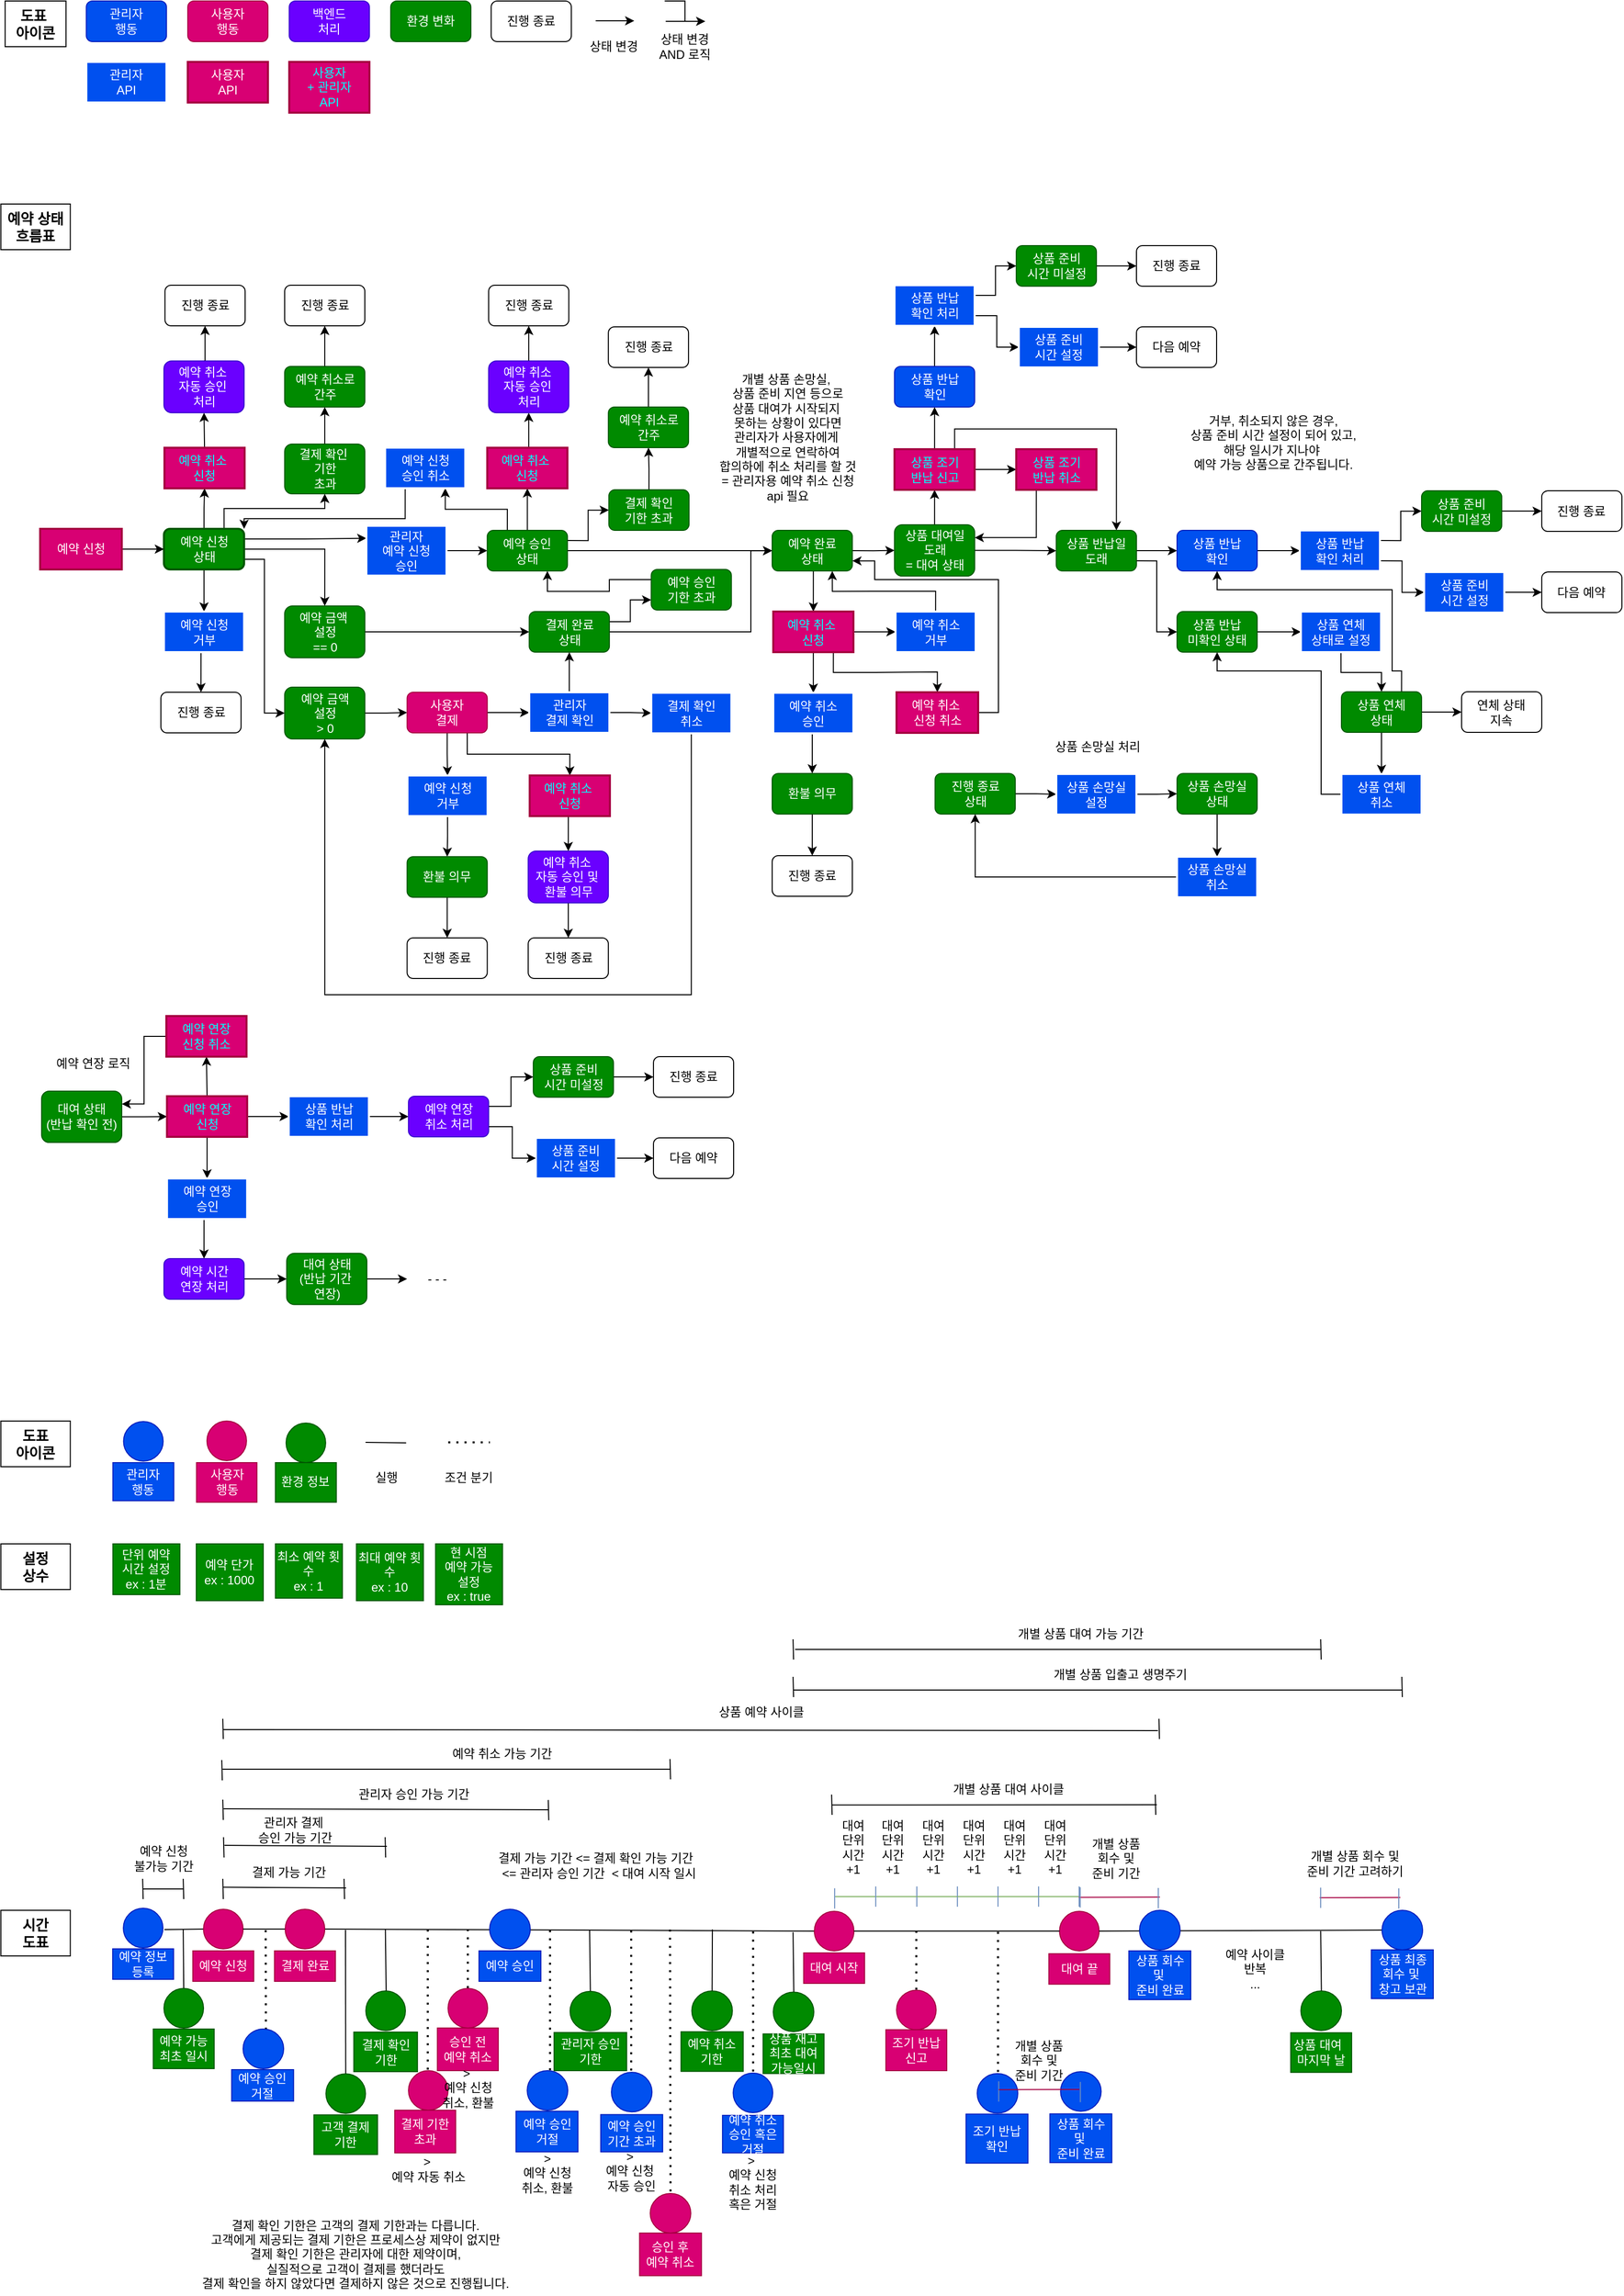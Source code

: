 <mxfile version="26.0.9">
  <diagram name="페이지-1" id="gPcE3TySeQDTiM629QRJ">
    <mxGraphModel dx="2243" dy="818" grid="1" gridSize="10" guides="1" tooltips="1" connect="1" arrows="1" fold="1" page="1" pageScale="1" pageWidth="827" pageHeight="1169" math="0" shadow="0">
      <root>
        <mxCell id="0" />
        <mxCell id="1" parent="0" />
        <mxCell id="xE-0E0xbso1i-USyUR9E-60" value="" style="endArrow=none;html=1;rounded=0;exitX=1;exitY=0.5;exitDx=0;exitDy=0;entryX=0;entryY=0.5;entryDx=0;entryDy=0;" parent="1" target="xE-0E0xbso1i-USyUR9E-59" edge="1">
          <mxGeometry width="50" height="50" relative="1" as="geometry">
            <mxPoint x="-639.93" y="1939.99" as="sourcePoint" />
            <mxPoint x="-240.93" y="1939.99" as="targetPoint" />
          </mxGeometry>
        </mxCell>
        <mxCell id="xE-0E0xbso1i-USyUR9E-59" value="" style="ellipse;whiteSpace=wrap;html=1;aspect=fixed;fillColor=#d80073;strokeColor=#A50040;fontColor=#ffffff;" parent="1" vertex="1">
          <mxGeometry x="-601.43" y="1919.99" width="38.99" height="38.99" as="geometry" />
        </mxCell>
        <mxCell id="xE-0E0xbso1i-USyUR9E-61" value="&lt;div&gt;예약 신청&lt;/div&gt;" style="text;html=1;align=center;verticalAlign=middle;whiteSpace=wrap;rounded=0;fillColor=#d80073;strokeColor=#A50040;fontColor=#ffffff;" parent="1" vertex="1">
          <mxGeometry x="-611.94" y="1960.98" width="60" height="30" as="geometry" />
        </mxCell>
        <mxCell id="xE-0E0xbso1i-USyUR9E-127" value="" style="endArrow=none;html=1;rounded=0;entryX=0;entryY=0.5;entryDx=0;entryDy=0;exitX=1;exitY=0.5;exitDx=0;exitDy=0;" parent="1" source="5PIh_hH5cSEIUdFjAiik-25" target="5PIh_hH5cSEIUdFjAiik-131" edge="1">
          <mxGeometry width="50" height="50" relative="1" as="geometry">
            <mxPoint x="-380.93" y="1937.99" as="sourcePoint" />
            <mxPoint x="119.07" y="1939.99" as="targetPoint" />
          </mxGeometry>
        </mxCell>
        <mxCell id="xE-0E0xbso1i-USyUR9E-169" value="" style="endArrow=none;html=1;rounded=0;entryX=0.5;entryY=0;entryDx=0;entryDy=0;" parent="1" edge="1">
          <mxGeometry width="50" height="50" relative="1" as="geometry">
            <mxPoint x="-422.18" y="1939.8" as="sourcePoint" />
            <mxPoint x="-421.435" y="2001.5" as="targetPoint" />
          </mxGeometry>
        </mxCell>
        <mxCell id="5PIh_hH5cSEIUdFjAiik-26" value="" style="endArrow=none;html=1;rounded=0;exitX=1;exitY=0.5;exitDx=0;exitDy=0;entryX=0;entryY=0.5;entryDx=0;entryDy=0;" parent="1" source="xE-0E0xbso1i-USyUR9E-59" target="5PIh_hH5cSEIUdFjAiik-25" edge="1">
          <mxGeometry width="50" height="50" relative="1" as="geometry">
            <mxPoint x="-442.44" y="1938.98" as="sourcePoint" />
            <mxPoint x="-129.44" y="1937.98" as="targetPoint" />
          </mxGeometry>
        </mxCell>
        <mxCell id="5PIh_hH5cSEIUdFjAiik-25" value="" style="ellipse;whiteSpace=wrap;html=1;aspect=fixed;fillColor=#d80073;strokeColor=#A50040;fontColor=#ffffff;" parent="1" vertex="1">
          <mxGeometry x="-520.93" y="1919.99" width="38.99" height="38.99" as="geometry" />
        </mxCell>
        <mxCell id="5PIh_hH5cSEIUdFjAiik-27" value="결제 완료" style="text;html=1;align=center;verticalAlign=middle;whiteSpace=wrap;rounded=0;fillColor=#d80073;strokeColor=#A50040;fontColor=#ffffff;" parent="1" vertex="1">
          <mxGeometry x="-531.44" y="1960.99" width="60" height="30" as="geometry" />
        </mxCell>
        <mxCell id="5PIh_hH5cSEIUdFjAiik-28" value="" style="endArrow=none;html=1;rounded=0;exitX=0.5;exitY=0;exitDx=0;exitDy=0;" parent="1" source="5PIh_hH5cSEIUdFjAiik-56" edge="1">
          <mxGeometry width="50" height="50" relative="1" as="geometry">
            <mxPoint x="-620.925" y="2000.01" as="sourcePoint" />
            <mxPoint x="-621.42" y="1940" as="targetPoint" />
          </mxGeometry>
        </mxCell>
        <mxCell id="5PIh_hH5cSEIUdFjAiik-31" value="" style="ellipse;whiteSpace=wrap;html=1;aspect=fixed;fillColor=#008a00;strokeColor=#005700;fontColor=#ffffff;" parent="1" vertex="1">
          <mxGeometry x="-441.44" y="2000.5" width="38.99" height="38.99" as="geometry" />
        </mxCell>
        <mxCell id="5PIh_hH5cSEIUdFjAiik-32" value="결제 확인&lt;div&gt;기한&lt;/div&gt;" style="text;html=1;align=center;verticalAlign=middle;whiteSpace=wrap;rounded=0;fillColor=#008a00;strokeColor=#005700;fontColor=#ffffff;" parent="1" vertex="1">
          <mxGeometry x="-453.29" y="2041" width="62.69" height="39" as="geometry" />
        </mxCell>
        <mxCell id="5PIh_hH5cSEIUdFjAiik-35" value="예약 정보&lt;div&gt;등록&lt;/div&gt;" style="text;html=1;align=center;verticalAlign=middle;whiteSpace=wrap;rounded=0;fillColor=#0050ef;strokeColor=#001DBC;fontColor=#ffffff;" parent="1" vertex="1">
          <mxGeometry x="-690.93" y="1958.98" width="60" height="30" as="geometry" />
        </mxCell>
        <mxCell id="5PIh_hH5cSEIUdFjAiik-36" value="" style="ellipse;whiteSpace=wrap;html=1;aspect=fixed;fillColor=#0050ef;strokeColor=#001DBC;fontColor=#ffffff;" parent="1" vertex="1">
          <mxGeometry x="-680.42" y="1918.99" width="38.99" height="38.99" as="geometry" />
        </mxCell>
        <mxCell id="5PIh_hH5cSEIUdFjAiik-45" value="" style="endArrow=none;html=1;rounded=0;" parent="1" edge="1">
          <mxGeometry width="50" height="50" relative="1" as="geometry">
            <mxPoint x="-660.93" y="1909.99" as="sourcePoint" />
            <mxPoint x="-661.43" y="1889.99" as="targetPoint" />
          </mxGeometry>
        </mxCell>
        <mxCell id="5PIh_hH5cSEIUdFjAiik-46" value="" style="endArrow=none;html=1;rounded=0;" parent="1" edge="1">
          <mxGeometry width="50" height="50" relative="1" as="geometry">
            <mxPoint x="-620.93" y="1909.99" as="sourcePoint" />
            <mxPoint x="-621.43" y="1889.99" as="targetPoint" />
          </mxGeometry>
        </mxCell>
        <mxCell id="5PIh_hH5cSEIUdFjAiik-47" value="" style="endArrow=none;html=1;rounded=0;" parent="1" edge="1">
          <mxGeometry width="50" height="50" relative="1" as="geometry">
            <mxPoint x="-660.93" y="1899.99" as="sourcePoint" />
            <mxPoint x="-620.93" y="1899.99" as="targetPoint" />
          </mxGeometry>
        </mxCell>
        <mxCell id="5PIh_hH5cSEIUdFjAiik-48" value="예약 신청&lt;div&gt;불가능 기간&lt;/div&gt;" style="text;html=1;align=center;verticalAlign=middle;whiteSpace=wrap;rounded=0;" parent="1" vertex="1">
          <mxGeometry x="-675.93" y="1854.68" width="70.5" height="30" as="geometry" />
        </mxCell>
        <mxCell id="5PIh_hH5cSEIUdFjAiik-56" value="" style="ellipse;whiteSpace=wrap;html=1;aspect=fixed;fillColor=#008a00;strokeColor=#005700;fontColor=#ffffff;" parent="1" vertex="1">
          <mxGeometry x="-640.42" y="1997.98" width="38.99" height="38.99" as="geometry" />
        </mxCell>
        <mxCell id="5PIh_hH5cSEIUdFjAiik-57" value="예약 가능&lt;div&gt;최초 일시&lt;/div&gt;" style="text;html=1;align=center;verticalAlign=middle;whiteSpace=wrap;rounded=0;fillColor=#008a00;strokeColor=#005700;fontColor=#ffffff;" parent="1" vertex="1">
          <mxGeometry x="-650.93" y="2037.98" width="60" height="39" as="geometry" />
        </mxCell>
        <mxCell id="5PIh_hH5cSEIUdFjAiik-58" value="" style="endArrow=none;html=1;rounded=0;" parent="1" edge="1">
          <mxGeometry width="50" height="50" relative="1" as="geometry">
            <mxPoint x="-581.94" y="1909.99" as="sourcePoint" />
            <mxPoint x="-582.44" y="1889.99" as="targetPoint" />
          </mxGeometry>
        </mxCell>
        <mxCell id="5PIh_hH5cSEIUdFjAiik-59" value="" style="endArrow=none;html=1;rounded=0;" parent="1" edge="1">
          <mxGeometry width="50" height="50" relative="1" as="geometry">
            <mxPoint x="-462.44" y="1909.99" as="sourcePoint" />
            <mxPoint x="-462.94" y="1889.99" as="targetPoint" />
          </mxGeometry>
        </mxCell>
        <mxCell id="5PIh_hH5cSEIUdFjAiik-60" value="" style="endArrow=none;html=1;rounded=0;" parent="1" edge="1">
          <mxGeometry width="50" height="50" relative="1" as="geometry">
            <mxPoint x="-582.44" y="1898.31" as="sourcePoint" />
            <mxPoint x="-460.93" y="1898.99" as="targetPoint" />
          </mxGeometry>
        </mxCell>
        <mxCell id="5PIh_hH5cSEIUdFjAiik-61" value="결제 가능 기간" style="text;html=1;align=center;verticalAlign=middle;whiteSpace=wrap;rounded=0;" parent="1" vertex="1">
          <mxGeometry x="-562.44" y="1868.68" width="90" height="30" as="geometry" />
        </mxCell>
        <mxCell id="5PIh_hH5cSEIUdFjAiik-62" value="" style="endArrow=none;dashed=1;html=1;dashPattern=1 3;strokeWidth=2;rounded=0;" parent="1" edge="1">
          <mxGeometry width="50" height="50" relative="1" as="geometry">
            <mxPoint x="-380.42" y="1940" as="sourcePoint" />
            <mxPoint x="-380.42" y="2080" as="targetPoint" />
          </mxGeometry>
        </mxCell>
        <mxCell id="5PIh_hH5cSEIUdFjAiik-63" value="" style="ellipse;whiteSpace=wrap;html=1;aspect=fixed;fillColor=#d80073;strokeColor=#A50040;fontColor=#ffffff;" parent="1" vertex="1">
          <mxGeometry x="-399.42" y="2079.01" width="38.99" height="38.99" as="geometry" />
        </mxCell>
        <mxCell id="5PIh_hH5cSEIUdFjAiik-64" value="결제 기한&lt;div&gt;초과&lt;/div&gt;" style="text;html=1;align=center;verticalAlign=middle;whiteSpace=wrap;rounded=0;fillColor=#d80073;strokeColor=#A50040;fontColor=#ffffff;" parent="1" vertex="1">
          <mxGeometry x="-412.93" y="2118" width="60" height="42" as="geometry" />
        </mxCell>
        <mxCell id="5PIh_hH5cSEIUdFjAiik-65" value="&amp;gt;&amp;nbsp;&lt;div&gt;예약 자동 취소&lt;/div&gt;" style="text;html=1;align=center;verticalAlign=middle;whiteSpace=wrap;rounded=0;" parent="1" vertex="1">
          <mxGeometry x="-420.43" y="2161.59" width="81" height="28.48" as="geometry" />
        </mxCell>
        <mxCell id="5PIh_hH5cSEIUdFjAiik-74" value="" style="endArrow=none;html=1;rounded=0;entryX=0.5;entryY=0;entryDx=0;entryDy=0;" parent="1" edge="1">
          <mxGeometry width="50" height="50" relative="1" as="geometry">
            <mxPoint x="-220.91" y="1940.22" as="sourcePoint" />
            <mxPoint x="-220.165" y="2001.92" as="targetPoint" />
          </mxGeometry>
        </mxCell>
        <mxCell id="5PIh_hH5cSEIUdFjAiik-75" value="" style="ellipse;whiteSpace=wrap;html=1;aspect=fixed;fillColor=#008a00;strokeColor=#005700;fontColor=#ffffff;" parent="1" vertex="1">
          <mxGeometry x="-240.17" y="2000.92" width="39.99" height="38.99" as="geometry" />
        </mxCell>
        <mxCell id="5PIh_hH5cSEIUdFjAiik-76" value="관리자 승인&lt;div&gt;기한&lt;/div&gt;" style="text;html=1;align=center;verticalAlign=middle;whiteSpace=wrap;rounded=0;fillColor=#008a00;strokeColor=#005700;fontColor=#ffffff;" parent="1" vertex="1">
          <mxGeometry x="-255.93" y="2041.42" width="71.51" height="37.57" as="geometry" />
        </mxCell>
        <mxCell id="5PIh_hH5cSEIUdFjAiik-78" value="예약 승인" style="text;html=1;align=center;verticalAlign=middle;whiteSpace=wrap;rounded=0;fillColor=#0050ef;strokeColor=#001DBC;fontColor=#ffffff;" parent="1" vertex="1">
          <mxGeometry x="-329.93" y="1960.98" width="61" height="30" as="geometry" />
        </mxCell>
        <mxCell id="5PIh_hH5cSEIUdFjAiik-79" value="" style="ellipse;whiteSpace=wrap;html=1;aspect=fixed;fillColor=#0050ef;strokeColor=#001DBC;fontColor=#ffffff;" parent="1" vertex="1">
          <mxGeometry x="-319.43" y="1919.99" width="39.99" height="38.99" as="geometry" />
        </mxCell>
        <mxCell id="5PIh_hH5cSEIUdFjAiik-80" value="" style="endArrow=none;html=1;rounded=0;" parent="1" edge="1">
          <mxGeometry width="50" height="50" relative="1" as="geometry">
            <mxPoint x="-581.68" y="1820.99" as="sourcePoint" />
            <mxPoint x="-260.93" y="1821.99" as="targetPoint" />
          </mxGeometry>
        </mxCell>
        <mxCell id="5PIh_hH5cSEIUdFjAiik-81" value="" style="endArrow=none;html=1;rounded=0;" parent="1" edge="1">
          <mxGeometry width="50" height="50" relative="1" as="geometry">
            <mxPoint x="-581.94" y="1831.99" as="sourcePoint" />
            <mxPoint x="-582.44" y="1811.99" as="targetPoint" />
          </mxGeometry>
        </mxCell>
        <mxCell id="5PIh_hH5cSEIUdFjAiik-82" value="" style="endArrow=none;html=1;rounded=0;" parent="1" edge="1">
          <mxGeometry width="50" height="50" relative="1" as="geometry">
            <mxPoint x="-261.17" y="1832.31" as="sourcePoint" />
            <mxPoint x="-261.67" y="1812.31" as="targetPoint" />
          </mxGeometry>
        </mxCell>
        <mxCell id="5PIh_hH5cSEIUdFjAiik-83" value="관리자 승인 가능 기간" style="text;html=1;align=center;verticalAlign=middle;whiteSpace=wrap;rounded=0;" parent="1" vertex="1">
          <mxGeometry x="-453.93" y="1791.99" width="119.51" height="30" as="geometry" />
        </mxCell>
        <mxCell id="5PIh_hH5cSEIUdFjAiik-84" value="" style="endArrow=none;dashed=1;html=1;dashPattern=1 3;strokeWidth=2;rounded=0;" parent="1" edge="1">
          <mxGeometry width="50" height="50" relative="1" as="geometry">
            <mxPoint x="-179.93" y="1940.87" as="sourcePoint" />
            <mxPoint x="-179.93" y="2080.87" as="targetPoint" />
          </mxGeometry>
        </mxCell>
        <mxCell id="5PIh_hH5cSEIUdFjAiik-85" value="예약 승인&lt;div&gt;기간 초과&lt;/div&gt;" style="text;html=1;align=center;verticalAlign=middle;whiteSpace=wrap;rounded=0;fillColor=#0050ef;strokeColor=#001DBC;fontColor=#ffffff;" parent="1" vertex="1">
          <mxGeometry x="-209.93" y="2122.28" width="61" height="36.71" as="geometry" />
        </mxCell>
        <mxCell id="5PIh_hH5cSEIUdFjAiik-86" value="" style="ellipse;whiteSpace=wrap;html=1;aspect=fixed;fillColor=#0050ef;strokeColor=#001DBC;fontColor=#ffffff;" parent="1" vertex="1">
          <mxGeometry x="-199.42" y="2080.59" width="39.99" height="38.99" as="geometry" />
        </mxCell>
        <mxCell id="5PIh_hH5cSEIUdFjAiik-87" value="&amp;gt;&amp;nbsp;&lt;div&gt;예약 신청&amp;nbsp;&lt;/div&gt;&lt;div&gt;자동&amp;nbsp;&lt;span style=&quot;background-color: initial;&quot;&gt;승인&lt;/span&gt;&lt;/div&gt;" style="text;html=1;align=center;verticalAlign=middle;whiteSpace=wrap;rounded=0;" parent="1" vertex="1">
          <mxGeometry x="-223.93" y="2158.99" width="89" height="39" as="geometry" />
        </mxCell>
        <mxCell id="5PIh_hH5cSEIUdFjAiik-88" value="" style="endArrow=none;dashed=1;html=1;dashPattern=1 3;strokeWidth=2;rounded=0;" parent="1" edge="1">
          <mxGeometry width="50" height="50" relative="1" as="geometry">
            <mxPoint x="-259.93" y="1940.68" as="sourcePoint" />
            <mxPoint x="-259.93" y="2080.68" as="targetPoint" />
          </mxGeometry>
        </mxCell>
        <mxCell id="5PIh_hH5cSEIUdFjAiik-89" value="" style="ellipse;whiteSpace=wrap;html=1;aspect=fixed;fillColor=#0050ef;strokeColor=#001DBC;fontColor=#ffffff;" parent="1" vertex="1">
          <mxGeometry x="-282.41" y="2078.99" width="39.99" height="38.99" as="geometry" />
        </mxCell>
        <mxCell id="5PIh_hH5cSEIUdFjAiik-90" value="예약 승인&lt;div&gt;거절&lt;/div&gt;" style="text;html=1;align=center;verticalAlign=middle;whiteSpace=wrap;rounded=0;fillColor=#0050ef;strokeColor=#001DBC;fontColor=#ffffff;" parent="1" vertex="1">
          <mxGeometry x="-293.42" y="2118.97" width="61" height="40.02" as="geometry" />
        </mxCell>
        <mxCell id="5PIh_hH5cSEIUdFjAiik-91" value="&amp;gt;&lt;div&gt;예약 신청&lt;/div&gt;&lt;div&gt;취소,&amp;nbsp;&lt;span style=&quot;background-color: initial;&quot;&gt;환불&lt;/span&gt;&lt;/div&gt;" style="text;html=1;align=center;verticalAlign=middle;whiteSpace=wrap;rounded=0;" parent="1" vertex="1">
          <mxGeometry x="-292.92" y="2160" width="61" height="39" as="geometry" />
        </mxCell>
        <mxCell id="5PIh_hH5cSEIUdFjAiik-95" value="" style="endArrow=none;html=1;rounded=0;entryX=0.5;entryY=0;entryDx=0;entryDy=0;" parent="1" target="5PIh_hH5cSEIUdFjAiik-96" edge="1">
          <mxGeometry width="50" height="50" relative="1" as="geometry">
            <mxPoint x="-99.93" y="1939.93" as="sourcePoint" />
            <mxPoint x="-99.185" y="2001.63" as="targetPoint" />
          </mxGeometry>
        </mxCell>
        <mxCell id="5PIh_hH5cSEIUdFjAiik-96" value="" style="ellipse;whiteSpace=wrap;html=1;aspect=fixed;fillColor=#008a00;strokeColor=#005700;fontColor=#ffffff;" parent="1" vertex="1">
          <mxGeometry x="-120.19" y="2000.5" width="39.99" height="38.99" as="geometry" />
        </mxCell>
        <mxCell id="5PIh_hH5cSEIUdFjAiik-97" value="예약&amp;nbsp;&lt;span style=&quot;background-color: initial;&quot;&gt;취소&lt;/span&gt;&lt;div&gt;기한&lt;/div&gt;" style="text;html=1;align=center;verticalAlign=middle;whiteSpace=wrap;rounded=0;fillColor=#008a00;strokeColor=#005700;fontColor=#ffffff;" parent="1" vertex="1">
          <mxGeometry x="-130.83" y="2040.7" width="61.26" height="39" as="geometry" />
        </mxCell>
        <mxCell id="5PIh_hH5cSEIUdFjAiik-98" value="" style="endArrow=none;dashed=1;html=1;dashPattern=1 3;strokeWidth=2;rounded=0;entryX=0.5;entryY=0;entryDx=0;entryDy=0;" parent="1" target="5PIh_hH5cSEIUdFjAiik-99" edge="1">
          <mxGeometry width="50" height="50" relative="1" as="geometry">
            <mxPoint x="-141.69" y="1939.99" as="sourcePoint" />
            <mxPoint x="-141.69" y="1978.99" as="targetPoint" />
          </mxGeometry>
        </mxCell>
        <mxCell id="5PIh_hH5cSEIUdFjAiik-99" value="" style="ellipse;whiteSpace=wrap;html=1;aspect=fixed;fillColor=#d80073;strokeColor=#A50040;fontColor=#ffffff;" parent="1" vertex="1">
          <mxGeometry x="-161.18" y="2200" width="39.99" height="38.99" as="geometry" />
        </mxCell>
        <mxCell id="5PIh_hH5cSEIUdFjAiik-100" value="&lt;div&gt;승인 후&lt;/div&gt;예약 취소" style="text;html=1;align=center;verticalAlign=middle;whiteSpace=wrap;rounded=0;fillColor=#d80073;strokeColor=#A50040;fontColor=#ffffff;" parent="1" vertex="1">
          <mxGeometry x="-171.69" y="2238.99" width="61" height="42" as="geometry" />
        </mxCell>
        <mxCell id="5PIh_hH5cSEIUdFjAiik-101" value="" style="endArrow=none;dashed=1;html=1;dashPattern=1 3;strokeWidth=2;rounded=0;" parent="1" edge="1">
          <mxGeometry width="50" height="50" relative="1" as="geometry">
            <mxPoint x="-340.93" y="1939.59" as="sourcePoint" />
            <mxPoint x="-340.93" y="1999.99" as="targetPoint" />
          </mxGeometry>
        </mxCell>
        <mxCell id="5PIh_hH5cSEIUdFjAiik-102" value="" style="ellipse;whiteSpace=wrap;html=1;aspect=fixed;fillColor=#d80073;strokeColor=#A50040;fontColor=#ffffff;" parent="1" vertex="1">
          <mxGeometry x="-360.42" y="1997.98" width="38.99" height="38.99" as="geometry" />
        </mxCell>
        <mxCell id="5PIh_hH5cSEIUdFjAiik-103" value="승인 전&lt;div&gt;예약 취소&lt;/div&gt;" style="text;html=1;align=center;verticalAlign=middle;whiteSpace=wrap;rounded=0;fillColor=#d80073;strokeColor=#A50040;fontColor=#ffffff;" parent="1" vertex="1">
          <mxGeometry x="-370.93" y="2036.97" width="60" height="42" as="geometry" />
        </mxCell>
        <mxCell id="5PIh_hH5cSEIUdFjAiik-104" value="&amp;gt;&amp;nbsp;&lt;div&gt;예약 신청&lt;/div&gt;&lt;div&gt;취소,&amp;nbsp;&lt;span style=&quot;background-color: initial;&quot;&gt;환불&lt;/span&gt;&lt;/div&gt;" style="text;html=1;align=center;verticalAlign=middle;whiteSpace=wrap;rounded=0;" parent="1" vertex="1">
          <mxGeometry x="-381.43" y="2076.98" width="81" height="39" as="geometry" />
        </mxCell>
        <mxCell id="5PIh_hH5cSEIUdFjAiik-111" value="" style="endArrow=none;dashed=1;html=1;dashPattern=1 3;strokeWidth=2;rounded=0;" parent="1" edge="1">
          <mxGeometry width="50" height="50" relative="1" as="geometry">
            <mxPoint x="-59.78" y="1941.82" as="sourcePoint" />
            <mxPoint x="-59.78" y="2081.82" as="targetPoint" />
          </mxGeometry>
        </mxCell>
        <mxCell id="5PIh_hH5cSEIUdFjAiik-112" value="예약 취소 승인 혹은 거절" style="text;html=1;align=center;verticalAlign=middle;whiteSpace=wrap;rounded=0;fillColor=#0050ef;strokeColor=#001DBC;fontColor=#ffffff;" parent="1" vertex="1">
          <mxGeometry x="-89.93" y="2123.05" width="60" height="36.94" as="geometry" />
        </mxCell>
        <mxCell id="5PIh_hH5cSEIUdFjAiik-113" value="" style="ellipse;whiteSpace=wrap;html=1;aspect=fixed;fillColor=#0050ef;strokeColor=#001DBC;fontColor=#ffffff;" parent="1" vertex="1">
          <mxGeometry x="-79.42" y="2081.36" width="38.99" height="38.99" as="geometry" />
        </mxCell>
        <mxCell id="5PIh_hH5cSEIUdFjAiik-114" value="&amp;gt;&amp;nbsp;&lt;div&gt;예약 신청&lt;/div&gt;&lt;div&gt;취소 처리 혹은 거절&lt;/div&gt;" style="text;html=1;align=center;verticalAlign=middle;whiteSpace=wrap;rounded=0;" parent="1" vertex="1">
          <mxGeometry x="-89.93" y="2169.5" width="60" height="39" as="geometry" />
        </mxCell>
        <mxCell id="5PIh_hH5cSEIUdFjAiik-119" value="" style="endArrow=none;html=1;rounded=0;" parent="1" edge="1">
          <mxGeometry width="50" height="50" relative="1" as="geometry">
            <mxPoint x="-582.68" y="1781.99" as="sourcePoint" />
            <mxPoint x="-140.93" y="1781.99" as="targetPoint" />
          </mxGeometry>
        </mxCell>
        <mxCell id="5PIh_hH5cSEIUdFjAiik-120" value="" style="endArrow=none;html=1;rounded=0;" parent="1" edge="1">
          <mxGeometry width="50" height="50" relative="1" as="geometry">
            <mxPoint x="-582.94" y="1792.99" as="sourcePoint" />
            <mxPoint x="-583.44" y="1772.99" as="targetPoint" />
          </mxGeometry>
        </mxCell>
        <mxCell id="5PIh_hH5cSEIUdFjAiik-121" value="" style="endArrow=none;html=1;rounded=0;" parent="1" edge="1">
          <mxGeometry width="50" height="50" relative="1" as="geometry">
            <mxPoint x="-141.2" y="1791.99" as="sourcePoint" />
            <mxPoint x="-141.7" y="1771.99" as="targetPoint" />
          </mxGeometry>
        </mxCell>
        <mxCell id="5PIh_hH5cSEIUdFjAiik-122" value="예약 취소 가능 기간" style="text;html=1;align=center;verticalAlign=middle;whiteSpace=wrap;rounded=0;" parent="1" vertex="1">
          <mxGeometry x="-362.43" y="1752.31" width="110.02" height="30" as="geometry" />
        </mxCell>
        <mxCell id="5PIh_hH5cSEIUdFjAiik-128" value="" style="endArrow=none;html=1;rounded=0;entryX=0.5;entryY=0;entryDx=0;entryDy=0;" parent="1" edge="1">
          <mxGeometry width="50" height="50" relative="1" as="geometry">
            <mxPoint x="-20.41" y="1942.64" as="sourcePoint" />
            <mxPoint x="-19.665" y="2004.34" as="targetPoint" />
          </mxGeometry>
        </mxCell>
        <mxCell id="5PIh_hH5cSEIUdFjAiik-129" value="" style="ellipse;whiteSpace=wrap;html=1;aspect=fixed;fillColor=#008a00;strokeColor=#005700;fontColor=#ffffff;" parent="1" vertex="1">
          <mxGeometry x="-39.91" y="2001.63" width="39.99" height="38.99" as="geometry" />
        </mxCell>
        <mxCell id="5PIh_hH5cSEIUdFjAiik-130" value="상품 재고 최초 대여 가능일시" style="text;html=1;align=center;verticalAlign=middle;whiteSpace=wrap;rounded=0;fillColor=#008a00;strokeColor=#005700;fontColor=#ffffff;" parent="1" vertex="1">
          <mxGeometry x="-49.93" y="2042.82" width="60.02" height="39" as="geometry" />
        </mxCell>
        <mxCell id="5PIh_hH5cSEIUdFjAiik-131" value="" style="ellipse;whiteSpace=wrap;html=1;aspect=fixed;fillColor=#d80073;strokeColor=#A50040;fontColor=#ffffff;" parent="1" vertex="1">
          <mxGeometry x="0.58" y="1921.99" width="38.99" height="38.99" as="geometry" />
        </mxCell>
        <mxCell id="5PIh_hH5cSEIUdFjAiik-132" value="대여 시작" style="text;html=1;align=center;verticalAlign=middle;whiteSpace=wrap;rounded=0;fillColor=#d80073;strokeColor=#A50040;fontColor=#ffffff;" parent="1" vertex="1">
          <mxGeometry x="-9.93" y="1962.99" width="60" height="30" as="geometry" />
        </mxCell>
        <mxCell id="5PIh_hH5cSEIUdFjAiik-133" value="" style="endArrow=none;html=1;rounded=0;fillColor=#d5e8d4;strokeColor=#82b366;" parent="1" edge="1">
          <mxGeometry width="50" height="50" relative="1" as="geometry">
            <mxPoint x="21.07" y="1907.49" as="sourcePoint" />
            <mxPoint x="61.07" y="1907.49" as="targetPoint" />
          </mxGeometry>
        </mxCell>
        <mxCell id="5PIh_hH5cSEIUdFjAiik-134" value="" style="endArrow=none;html=1;rounded=0;fillColor=#dae8fc;strokeColor=#6c8ebf;" parent="1" edge="1">
          <mxGeometry width="50" height="50" relative="1" as="geometry">
            <mxPoint x="61.07" y="1917.49" as="sourcePoint" />
            <mxPoint x="61.07" y="1897.49" as="targetPoint" />
          </mxGeometry>
        </mxCell>
        <mxCell id="5PIh_hH5cSEIUdFjAiik-136" value="" style="endArrow=none;html=1;rounded=0;fillColor=#d5e8d4;strokeColor=#82b366;" parent="1" edge="1">
          <mxGeometry width="50" height="50" relative="1" as="geometry">
            <mxPoint x="61.57" y="1907.49" as="sourcePoint" />
            <mxPoint x="101.57" y="1907.49" as="targetPoint" />
          </mxGeometry>
        </mxCell>
        <mxCell id="5PIh_hH5cSEIUdFjAiik-137" value="" style="endArrow=none;html=1;rounded=0;fillColor=#dae8fc;strokeColor=#6c8ebf;" parent="1" edge="1">
          <mxGeometry width="50" height="50" relative="1" as="geometry">
            <mxPoint x="101.57" y="1917.49" as="sourcePoint" />
            <mxPoint x="101.57" y="1897.49" as="targetPoint" />
          </mxGeometry>
        </mxCell>
        <mxCell id="5PIh_hH5cSEIUdFjAiik-139" value="" style="endArrow=none;html=1;rounded=0;fillColor=#dae8fc;strokeColor=#6c8ebf;" parent="1" edge="1">
          <mxGeometry width="50" height="50" relative="1" as="geometry">
            <mxPoint x="20.58" y="1919.3" as="sourcePoint" />
            <mxPoint x="20.58" y="1899.3" as="targetPoint" />
          </mxGeometry>
        </mxCell>
        <mxCell id="5PIh_hH5cSEIUdFjAiik-140" value="&lt;div&gt;대여&lt;/div&gt;단위&lt;div&gt;시간&lt;/div&gt;&lt;div&gt;+1&lt;/div&gt;" style="text;html=1;align=center;verticalAlign=middle;whiteSpace=wrap;rounded=0;" parent="1" vertex="1">
          <mxGeometry x="8.55" y="1830.0" width="60" height="57.99" as="geometry" />
        </mxCell>
        <mxCell id="5PIh_hH5cSEIUdFjAiik-142" value="" style="endArrow=none;html=1;rounded=0;fillColor=#d5e8d4;strokeColor=#82b366;" parent="1" edge="1">
          <mxGeometry width="50" height="50" relative="1" as="geometry">
            <mxPoint x="101.57" y="1907.49" as="sourcePoint" />
            <mxPoint x="141.57" y="1907.49" as="targetPoint" />
          </mxGeometry>
        </mxCell>
        <mxCell id="5PIh_hH5cSEIUdFjAiik-143" value="" style="endArrow=none;html=1;rounded=0;fillColor=#dae8fc;strokeColor=#6c8ebf;" parent="1" edge="1">
          <mxGeometry width="50" height="50" relative="1" as="geometry">
            <mxPoint x="141.57" y="1917.49" as="sourcePoint" />
            <mxPoint x="141.57" y="1897.49" as="targetPoint" />
          </mxGeometry>
        </mxCell>
        <mxCell id="5PIh_hH5cSEIUdFjAiik-145" value="&lt;div&gt;대여&lt;/div&gt;단위&lt;div&gt;시간&lt;/div&gt;&lt;div&gt;+1&lt;/div&gt;" style="text;html=1;align=center;verticalAlign=middle;whiteSpace=wrap;rounded=0;" parent="1" vertex="1">
          <mxGeometry x="48.07" y="1830.0" width="60" height="57.99" as="geometry" />
        </mxCell>
        <mxCell id="5PIh_hH5cSEIUdFjAiik-146" value="&lt;div&gt;대여&lt;/div&gt;단위&lt;div&gt;시간&lt;/div&gt;&lt;div&gt;+1&lt;/div&gt;" style="text;html=1;align=center;verticalAlign=middle;whiteSpace=wrap;rounded=0;" parent="1" vertex="1">
          <mxGeometry x="88.07" y="1830.0" width="60" height="57.99" as="geometry" />
        </mxCell>
        <mxCell id="5PIh_hH5cSEIUdFjAiik-147" value="" style="endArrow=none;html=1;rounded=0;fillColor=#d5e8d4;strokeColor=#82b366;" parent="1" edge="1">
          <mxGeometry width="50" height="50" relative="1" as="geometry">
            <mxPoint x="141.57" y="1907.49" as="sourcePoint" />
            <mxPoint x="181.57" y="1907.49" as="targetPoint" />
          </mxGeometry>
        </mxCell>
        <mxCell id="5PIh_hH5cSEIUdFjAiik-148" value="" style="endArrow=none;html=1;rounded=0;fillColor=#dae8fc;strokeColor=#6c8ebf;" parent="1" edge="1">
          <mxGeometry width="50" height="50" relative="1" as="geometry">
            <mxPoint x="181.57" y="1917.49" as="sourcePoint" />
            <mxPoint x="181.57" y="1897.49" as="targetPoint" />
          </mxGeometry>
        </mxCell>
        <mxCell id="5PIh_hH5cSEIUdFjAiik-149" value="&lt;div&gt;대여&lt;/div&gt;단위&lt;div&gt;시간&lt;/div&gt;&lt;div&gt;+1&lt;/div&gt;" style="text;html=1;align=center;verticalAlign=middle;whiteSpace=wrap;rounded=0;" parent="1" vertex="1">
          <mxGeometry x="128.07" y="1830.0" width="60" height="57.99" as="geometry" />
        </mxCell>
        <mxCell id="5PIh_hH5cSEIUdFjAiik-150" value="" style="endArrow=none;html=1;rounded=0;fillColor=#d5e8d4;strokeColor=#82b366;" parent="1" edge="1">
          <mxGeometry width="50" height="50" relative="1" as="geometry">
            <mxPoint x="181.57" y="1907.49" as="sourcePoint" />
            <mxPoint x="221.57" y="1907.49" as="targetPoint" />
          </mxGeometry>
        </mxCell>
        <mxCell id="5PIh_hH5cSEIUdFjAiik-151" value="" style="endArrow=none;html=1;rounded=0;fillColor=#dae8fc;strokeColor=#6c8ebf;" parent="1" edge="1">
          <mxGeometry width="50" height="50" relative="1" as="geometry">
            <mxPoint x="221.57" y="1917.49" as="sourcePoint" />
            <mxPoint x="221.57" y="1897.49" as="targetPoint" />
          </mxGeometry>
        </mxCell>
        <mxCell id="5PIh_hH5cSEIUdFjAiik-152" value="&lt;div&gt;대여&lt;/div&gt;단위&lt;div&gt;시간&lt;/div&gt;&lt;div&gt;+1&lt;/div&gt;" style="text;html=1;align=center;verticalAlign=middle;whiteSpace=wrap;rounded=0;" parent="1" vertex="1">
          <mxGeometry x="168.07" y="1830.0" width="60" height="57.99" as="geometry" />
        </mxCell>
        <mxCell id="5PIh_hH5cSEIUdFjAiik-154" value="" style="ellipse;whiteSpace=wrap;html=1;aspect=fixed;fillColor=#d80073;strokeColor=#A50040;fontColor=#ffffff;" parent="1" vertex="1">
          <mxGeometry x="242.21" y="1921.99" width="38.99" height="38.99" as="geometry" />
        </mxCell>
        <mxCell id="5PIh_hH5cSEIUdFjAiik-155" value="대여 끝" style="text;html=1;align=center;verticalAlign=middle;whiteSpace=wrap;rounded=0;fillColor=#d80073;strokeColor=#A50040;fontColor=#ffffff;" parent="1" vertex="1">
          <mxGeometry x="231.7" y="1963.81" width="60" height="30" as="geometry" />
        </mxCell>
        <mxCell id="5PIh_hH5cSEIUdFjAiik-158" value="" style="endArrow=none;html=1;rounded=0;fillColor=#d5e8d4;strokeColor=#82b366;" parent="1" edge="1">
          <mxGeometry width="50" height="50" relative="1" as="geometry">
            <mxPoint x="221.57" y="1907.49" as="sourcePoint" />
            <mxPoint x="261.57" y="1907.49" as="targetPoint" />
          </mxGeometry>
        </mxCell>
        <mxCell id="5PIh_hH5cSEIUdFjAiik-159" value="" style="endArrow=none;html=1;rounded=0;fillColor=#dae8fc;strokeColor=#6c8ebf;" parent="1" edge="1">
          <mxGeometry width="50" height="50" relative="1" as="geometry">
            <mxPoint x="261.57" y="1917.49" as="sourcePoint" />
            <mxPoint x="261.57" y="1897.49" as="targetPoint" />
          </mxGeometry>
        </mxCell>
        <mxCell id="5PIh_hH5cSEIUdFjAiik-160" value="&lt;div&gt;대여&lt;/div&gt;단위&lt;div&gt;시간&lt;/div&gt;&lt;div&gt;+1&lt;/div&gt;" style="text;html=1;align=center;verticalAlign=middle;whiteSpace=wrap;rounded=0;" parent="1" vertex="1">
          <mxGeometry x="208.07" y="1830.0" width="60" height="57.99" as="geometry" />
        </mxCell>
        <mxCell id="5PIh_hH5cSEIUdFjAiik-162" value="" style="endArrow=none;html=1;rounded=0;exitX=1;exitY=0.5;exitDx=0;exitDy=0;entryX=0;entryY=0.5;entryDx=0;entryDy=0;" parent="1" source="5PIh_hH5cSEIUdFjAiik-131" target="5PIh_hH5cSEIUdFjAiik-154" edge="1">
          <mxGeometry width="50" height="50" relative="1" as="geometry">
            <mxPoint x="241.07" y="1928.99" as="sourcePoint" />
            <mxPoint x="291.07" y="1878.99" as="targetPoint" />
          </mxGeometry>
        </mxCell>
        <mxCell id="5PIh_hH5cSEIUdFjAiik-167" value="" style="endArrow=none;html=1;rounded=0;entryX=1;entryY=0.5;entryDx=0;entryDy=0;exitX=0;exitY=0.5;exitDx=0;exitDy=0;" parent="1" source="5PIh_hH5cSEIUdFjAiik-182" target="5PIh_hH5cSEIUdFjAiik-154" edge="1">
          <mxGeometry width="50" height="50" relative="1" as="geometry">
            <mxPoint x="761.07" y="1940.99" as="sourcePoint" />
            <mxPoint x="271.07" y="1998.99" as="targetPoint" />
          </mxGeometry>
        </mxCell>
        <mxCell id="5PIh_hH5cSEIUdFjAiik-168" value="상품 회수 및&amp;nbsp;&lt;div&gt;준비 완료&lt;/div&gt;" style="text;html=1;align=center;verticalAlign=middle;whiteSpace=wrap;rounded=0;fillColor=#0050ef;strokeColor=#001DBC;fontColor=#ffffff;" parent="1" vertex="1">
          <mxGeometry x="310.55" y="1960.99" width="61" height="48" as="geometry" />
        </mxCell>
        <mxCell id="5PIh_hH5cSEIUdFjAiik-169" value="" style="ellipse;whiteSpace=wrap;html=1;aspect=fixed;fillColor=#0050ef;strokeColor=#001DBC;fontColor=#ffffff;" parent="1" vertex="1">
          <mxGeometry x="321.06" y="1921" width="39.99" height="38.99" as="geometry" />
        </mxCell>
        <mxCell id="5PIh_hH5cSEIUdFjAiik-170" value="" style="endArrow=none;html=1;rounded=0;fillColor=#d80073;strokeColor=#A50040;" parent="1" edge="1">
          <mxGeometry width="50" height="50" relative="1" as="geometry">
            <mxPoint x="261.55" y="1908.31" as="sourcePoint" />
            <mxPoint x="341.07" y="1907.99" as="targetPoint" />
          </mxGeometry>
        </mxCell>
        <mxCell id="5PIh_hH5cSEIUdFjAiik-171" value="" style="endArrow=none;html=1;rounded=0;fillColor=#dae8fc;strokeColor=#6c8ebf;" parent="1" edge="1">
          <mxGeometry width="50" height="50" relative="1" as="geometry">
            <mxPoint x="339.55" y="1918.99" as="sourcePoint" />
            <mxPoint x="339.55" y="1898.99" as="targetPoint" />
          </mxGeometry>
        </mxCell>
        <mxCell id="5PIh_hH5cSEIUdFjAiik-172" value="" style="endArrow=none;html=1;rounded=0;fillColor=#dae8fc;strokeColor=#6c8ebf;" parent="1" edge="1">
          <mxGeometry width="50" height="50" relative="1" as="geometry">
            <mxPoint x="262.55" y="1918.31" as="sourcePoint" />
            <mxPoint x="262.55" y="1898.31" as="targetPoint" />
          </mxGeometry>
        </mxCell>
        <mxCell id="5PIh_hH5cSEIUdFjAiik-173" value="&lt;div&gt;개별&amp;nbsp;&lt;span style=&quot;background-color: initial;&quot;&gt;상품&lt;/span&gt;&lt;/div&gt;&lt;div&gt;회수&amp;nbsp;&lt;span style=&quot;background-color: initial;&quot;&gt;및&lt;/span&gt;&lt;/div&gt;&lt;div&gt;준비&amp;nbsp;&lt;span style=&quot;background-color: initial;&quot;&gt;기간&lt;/span&gt;&lt;/div&gt;" style="text;html=1;align=center;verticalAlign=middle;whiteSpace=wrap;rounded=0;" parent="1" vertex="1">
          <mxGeometry x="267.55" y="1840.69" width="60" height="57.99" as="geometry" />
        </mxCell>
        <mxCell id="5PIh_hH5cSEIUdFjAiik-175" value="" style="endArrow=none;html=1;rounded=0;fillColor=#d80073;strokeColor=#A50040;" parent="1" edge="1">
          <mxGeometry width="50" height="50" relative="1" as="geometry">
            <mxPoint x="498.55" y="1908.68" as="sourcePoint" />
            <mxPoint x="578.07" y="1908.36" as="targetPoint" />
          </mxGeometry>
        </mxCell>
        <mxCell id="5PIh_hH5cSEIUdFjAiik-176" value="" style="endArrow=none;html=1;rounded=0;fillColor=#dae8fc;strokeColor=#6c8ebf;" parent="1" edge="1">
          <mxGeometry width="50" height="50" relative="1" as="geometry">
            <mxPoint x="576.55" y="1919.36" as="sourcePoint" />
            <mxPoint x="576.55" y="1899.36" as="targetPoint" />
          </mxGeometry>
        </mxCell>
        <mxCell id="5PIh_hH5cSEIUdFjAiik-177" value="" style="endArrow=none;html=1;rounded=0;fillColor=#dae8fc;strokeColor=#6c8ebf;" parent="1" edge="1">
          <mxGeometry width="50" height="50" relative="1" as="geometry">
            <mxPoint x="499.55" y="1918.68" as="sourcePoint" />
            <mxPoint x="499.55" y="1898.68" as="targetPoint" />
          </mxGeometry>
        </mxCell>
        <mxCell id="5PIh_hH5cSEIUdFjAiik-178" value="예약 사이클 반복&lt;div&gt;...&lt;/div&gt;" style="text;html=1;align=center;verticalAlign=middle;whiteSpace=wrap;rounded=0;" parent="1" vertex="1">
          <mxGeometry x="400.07" y="1963.81" width="70" height="30" as="geometry" />
        </mxCell>
        <mxCell id="5PIh_hH5cSEIUdFjAiik-179" value="&lt;div&gt;개별&amp;nbsp;&lt;span style=&quot;background-color: initial;&quot;&gt;상품&amp;nbsp;&lt;/span&gt;&lt;span style=&quot;background-color: initial;&quot;&gt;회수&amp;nbsp;&lt;/span&gt;&lt;span style=&quot;background-color: initial;&quot;&gt;및&lt;/span&gt;&lt;/div&gt;&lt;div&gt;준비&amp;nbsp;&lt;span style=&quot;background-color: initial;&quot;&gt;기간&amp;nbsp;&lt;/span&gt;&lt;span style=&quot;background-color: initial;&quot;&gt;고려하기&lt;/span&gt;&lt;/div&gt;" style="text;html=1;align=center;verticalAlign=middle;whiteSpace=wrap;rounded=0;" parent="1" vertex="1">
          <mxGeometry x="477.07" y="1856.99" width="113" height="36.99" as="geometry" />
        </mxCell>
        <mxCell id="5PIh_hH5cSEIUdFjAiik-181" value="상품 최종 회수 및&amp;nbsp;&lt;div&gt;창고 보관&lt;/div&gt;" style="text;html=1;align=center;verticalAlign=middle;whiteSpace=wrap;rounded=0;fillColor=#0050ef;strokeColor=#001DBC;fontColor=#ffffff;" parent="1" vertex="1">
          <mxGeometry x="549.54" y="1959.98" width="61" height="48" as="geometry" />
        </mxCell>
        <mxCell id="5PIh_hH5cSEIUdFjAiik-182" value="" style="ellipse;whiteSpace=wrap;html=1;aspect=fixed;fillColor=#0050ef;strokeColor=#001DBC;fontColor=#ffffff;" parent="1" vertex="1">
          <mxGeometry x="560.04" y="1921" width="39.99" height="38.99" as="geometry" />
        </mxCell>
        <mxCell id="5PIh_hH5cSEIUdFjAiik-183" value="" style="endArrow=none;html=1;rounded=0;entryX=0.5;entryY=0;entryDx=0;entryDy=0;" parent="1" edge="1">
          <mxGeometry width="50" height="50" relative="1" as="geometry">
            <mxPoint x="499.57" y="1941.5" as="sourcePoint" />
            <mxPoint x="500.315" y="2003.2" as="targetPoint" />
          </mxGeometry>
        </mxCell>
        <mxCell id="5PIh_hH5cSEIUdFjAiik-184" value="" style="ellipse;whiteSpace=wrap;html=1;aspect=fixed;fillColor=#008a00;strokeColor=#005700;fontColor=#ffffff;" parent="1" vertex="1">
          <mxGeometry x="480.07" y="2000.49" width="39.99" height="38.99" as="geometry" />
        </mxCell>
        <mxCell id="5PIh_hH5cSEIUdFjAiik-185" value="상품 대여&amp;nbsp;&amp;nbsp;&lt;div&gt;&lt;span style=&quot;background-color: initial;&quot;&gt;마지막 날&lt;/span&gt;&lt;/div&gt;" style="text;html=1;align=center;verticalAlign=middle;whiteSpace=wrap;rounded=0;fillColor=#008a00;strokeColor=#005700;fontColor=#ffffff;" parent="1" vertex="1">
          <mxGeometry x="470.05" y="2041.68" width="60.02" height="39" as="geometry" />
        </mxCell>
        <mxCell id="5PIh_hH5cSEIUdFjAiik-186" value="" style="endArrow=none;dashed=1;html=1;dashPattern=1 3;strokeWidth=2;rounded=0;" parent="1" edge="1">
          <mxGeometry width="50" height="50" relative="1" as="geometry">
            <mxPoint x="101.06" y="1941.31" as="sourcePoint" />
            <mxPoint x="101.06" y="2001.71" as="targetPoint" />
          </mxGeometry>
        </mxCell>
        <mxCell id="5PIh_hH5cSEIUdFjAiik-187" value="" style="ellipse;whiteSpace=wrap;html=1;aspect=fixed;fillColor=#d80073;strokeColor=#A50040;fontColor=#ffffff;" parent="1" vertex="1">
          <mxGeometry x="81.57" y="1999.7" width="38.99" height="38.99" as="geometry" />
        </mxCell>
        <mxCell id="5PIh_hH5cSEIUdFjAiik-188" value="조기 반납&lt;div&gt;신고&lt;/div&gt;" style="text;html=1;align=center;verticalAlign=middle;whiteSpace=wrap;rounded=0;fillColor=#d80073;strokeColor=#A50040;fontColor=#ffffff;" parent="1" vertex="1">
          <mxGeometry x="71.06" y="2038.69" width="60" height="40.3" as="geometry" />
        </mxCell>
        <mxCell id="5PIh_hH5cSEIUdFjAiik-190" value="" style="endArrow=none;dashed=1;html=1;dashPattern=1 3;strokeWidth=2;rounded=0;" parent="1" edge="1">
          <mxGeometry width="50" height="50" relative="1" as="geometry">
            <mxPoint x="181.58" y="1942.31" as="sourcePoint" />
            <mxPoint x="181.58" y="2082.31" as="targetPoint" />
          </mxGeometry>
        </mxCell>
        <mxCell id="5PIh_hH5cSEIUdFjAiik-191" value="" style="ellipse;whiteSpace=wrap;html=1;aspect=fixed;fillColor=#0050ef;strokeColor=#001DBC;fontColor=#ffffff;" parent="1" vertex="1">
          <mxGeometry x="161.08" y="2081.82" width="39.99" height="38.99" as="geometry" />
        </mxCell>
        <mxCell id="5PIh_hH5cSEIUdFjAiik-192" value="조기 반납&lt;div&gt;확인&lt;/div&gt;" style="text;html=1;align=center;verticalAlign=middle;whiteSpace=wrap;rounded=0;fillColor=#0050ef;strokeColor=#001DBC;fontColor=#ffffff;" parent="1" vertex="1">
          <mxGeometry x="150.07" y="2121.8" width="61" height="48.31" as="geometry" />
        </mxCell>
        <mxCell id="5PIh_hH5cSEIUdFjAiik-197" value="" style="endArrow=none;html=1;rounded=0;fillColor=#dae8fc;strokeColor=#6c8ebf;" parent="1" edge="1">
          <mxGeometry width="50" height="50" relative="1" as="geometry">
            <mxPoint x="182.27" y="2109.5" as="sourcePoint" />
            <mxPoint x="182.27" y="2089.5" as="targetPoint" />
          </mxGeometry>
        </mxCell>
        <mxCell id="5PIh_hH5cSEIUdFjAiik-198" value="&lt;div&gt;개별&amp;nbsp;&lt;span style=&quot;background-color: initial;&quot;&gt;상품&lt;/span&gt;&lt;/div&gt;&lt;div&gt;회수&amp;nbsp;&lt;span style=&quot;background-color: initial;&quot;&gt;및&lt;/span&gt;&lt;/div&gt;&lt;div&gt;준비&amp;nbsp;&lt;span style=&quot;background-color: initial;&quot;&gt;기간&lt;/span&gt;&lt;/div&gt;" style="text;html=1;align=center;verticalAlign=middle;whiteSpace=wrap;rounded=0;" parent="1" vertex="1">
          <mxGeometry x="191.55" y="2040.49" width="60" height="57.99" as="geometry" />
        </mxCell>
        <mxCell id="5PIh_hH5cSEIUdFjAiik-200" value="상품 회수 및&amp;nbsp;&lt;div&gt;준비 완료&lt;/div&gt;" style="text;html=1;align=center;verticalAlign=middle;whiteSpace=wrap;rounded=0;fillColor=#0050ef;strokeColor=#001DBC;fontColor=#ffffff;" parent="1" vertex="1">
          <mxGeometry x="232.72" y="2121.59" width="61" height="48" as="geometry" />
        </mxCell>
        <mxCell id="5PIh_hH5cSEIUdFjAiik-201" value="" style="ellipse;whiteSpace=wrap;html=1;aspect=fixed;fillColor=#0050ef;strokeColor=#001DBC;fontColor=#ffffff;" parent="1" vertex="1">
          <mxGeometry x="243.22" y="2080" width="39.99" height="38.99" as="geometry" />
        </mxCell>
        <mxCell id="5PIh_hH5cSEIUdFjAiik-202" value="" style="endArrow=none;html=1;rounded=0;fillColor=#d80073;strokeColor=#A50040;" parent="1" edge="1">
          <mxGeometry width="50" height="50" relative="1" as="geometry">
            <mxPoint x="182.27" y="2097.8" as="sourcePoint" />
            <mxPoint x="261.79" y="2097.48" as="targetPoint" />
          </mxGeometry>
        </mxCell>
        <mxCell id="5PIh_hH5cSEIUdFjAiik-203" value="" style="endArrow=none;html=1;rounded=0;fillColor=#dae8fc;strokeColor=#6c8ebf;" parent="1" edge="1">
          <mxGeometry width="50" height="50" relative="1" as="geometry">
            <mxPoint x="262.72" y="2110.08" as="sourcePoint" />
            <mxPoint x="262.72" y="2090.08" as="targetPoint" />
          </mxGeometry>
        </mxCell>
        <mxCell id="5PIh_hH5cSEIUdFjAiik-206" value="" style="endArrow=none;html=1;rounded=0;" parent="1" edge="1">
          <mxGeometry width="50" height="50" relative="1" as="geometry">
            <mxPoint x="18.07" y="1817.31" as="sourcePoint" />
            <mxPoint x="338.07" y="1816.99" as="targetPoint" />
          </mxGeometry>
        </mxCell>
        <mxCell id="5PIh_hH5cSEIUdFjAiik-207" value="" style="endArrow=none;html=1;rounded=0;" parent="1" edge="1">
          <mxGeometry width="50" height="50" relative="1" as="geometry">
            <mxPoint x="18.08" y="1826.99" as="sourcePoint" />
            <mxPoint x="17.58" y="1806.99" as="targetPoint" />
          </mxGeometry>
        </mxCell>
        <mxCell id="5PIh_hH5cSEIUdFjAiik-209" value="" style="endArrow=none;html=1;rounded=0;" parent="1" edge="1">
          <mxGeometry width="50" height="50" relative="1" as="geometry">
            <mxPoint x="337.05" y="1826.99" as="sourcePoint" />
            <mxPoint x="336.55" y="1806.99" as="targetPoint" />
          </mxGeometry>
        </mxCell>
        <mxCell id="5PIh_hH5cSEIUdFjAiik-210" value="개별 상품 대여 사이클" style="text;html=1;align=center;verticalAlign=middle;whiteSpace=wrap;rounded=0;" parent="1" vertex="1">
          <mxGeometry x="128.06" y="1787.31" width="127.71" height="30" as="geometry" />
        </mxCell>
        <mxCell id="5PIh_hH5cSEIUdFjAiik-211" value="" style="endArrow=none;html=1;rounded=0;" parent="1" edge="1">
          <mxGeometry width="50" height="50" relative="1" as="geometry">
            <mxPoint x="-581.94" y="1752.31" as="sourcePoint" />
            <mxPoint x="-582.44" y="1732.31" as="targetPoint" />
          </mxGeometry>
        </mxCell>
        <mxCell id="5PIh_hH5cSEIUdFjAiik-212" value="" style="endArrow=none;html=1;rounded=0;" parent="1" edge="1">
          <mxGeometry width="50" height="50" relative="1" as="geometry">
            <mxPoint x="-581.93" y="1742.99" as="sourcePoint" />
            <mxPoint x="339.25" y="1743.99" as="targetPoint" />
          </mxGeometry>
        </mxCell>
        <mxCell id="5PIh_hH5cSEIUdFjAiik-213" value="" style="endArrow=none;html=1;rounded=0;" parent="1" edge="1">
          <mxGeometry width="50" height="50" relative="1" as="geometry">
            <mxPoint x="340.68" y="1752.31" as="sourcePoint" />
            <mxPoint x="340.18" y="1732.31" as="targetPoint" />
          </mxGeometry>
        </mxCell>
        <mxCell id="5PIh_hH5cSEIUdFjAiik-214" value="상품 예약 사이클" style="text;html=1;align=center;verticalAlign=middle;whiteSpace=wrap;rounded=0;" parent="1" vertex="1">
          <mxGeometry x="-100.78" y="1710.99" width="98.85" height="30" as="geometry" />
        </mxCell>
        <mxCell id="5PIh_hH5cSEIUdFjAiik-216" value="" style="endArrow=none;html=1;rounded=0;" parent="1" edge="1">
          <mxGeometry width="50" height="50" relative="1" as="geometry">
            <mxPoint x="-19.93" y="1703.99" as="sourcePoint" />
            <mxPoint x="580.07" y="1703.99" as="targetPoint" />
          </mxGeometry>
        </mxCell>
        <mxCell id="5PIh_hH5cSEIUdFjAiik-217" value="" style="endArrow=none;html=1;rounded=0;" parent="1" edge="1">
          <mxGeometry width="50" height="50" relative="1" as="geometry">
            <mxPoint x="580.03" y="1710.99" as="sourcePoint" />
            <mxPoint x="579.53" y="1690.99" as="targetPoint" />
          </mxGeometry>
        </mxCell>
        <mxCell id="5PIh_hH5cSEIUdFjAiik-218" value="" style="endArrow=none;html=1;rounded=0;" parent="1" edge="1">
          <mxGeometry width="50" height="50" relative="1" as="geometry">
            <mxPoint x="-19.91" y="1710.99" as="sourcePoint" />
            <mxPoint x="-20.41" y="1690.99" as="targetPoint" />
          </mxGeometry>
        </mxCell>
        <mxCell id="5PIh_hH5cSEIUdFjAiik-219" value="&amp;nbsp;개별 상품 입출고 생명주기" style="text;html=1;align=center;verticalAlign=middle;whiteSpace=wrap;rounded=0;" parent="1" vertex="1">
          <mxGeometry x="221.12" y="1673.99" width="158.86" height="30" as="geometry" />
        </mxCell>
        <mxCell id="CRkLpjZog5i0egp7tEst-16" value="" style="endArrow=none;dashed=1;html=1;dashPattern=1 3;strokeWidth=2;rounded=0;" parent="1" edge="1">
          <mxGeometry width="50" height="50" relative="1" as="geometry">
            <mxPoint x="-540.19" y="1940.68" as="sourcePoint" />
            <mxPoint x="-539.93" y="2038.99" as="targetPoint" />
          </mxGeometry>
        </mxCell>
        <mxCell id="CRkLpjZog5i0egp7tEst-17" value="" style="ellipse;whiteSpace=wrap;html=1;aspect=fixed;fillColor=#0050ef;strokeColor=#001DBC;fontColor=#ffffff;" parent="1" vertex="1">
          <mxGeometry x="-562.44" y="2037.99" width="39.99" height="38.99" as="geometry" />
        </mxCell>
        <mxCell id="CRkLpjZog5i0egp7tEst-18" value="예약 승인&lt;div&gt;거절&lt;/div&gt;" style="text;html=1;align=center;verticalAlign=middle;whiteSpace=wrap;rounded=0;fillColor=#0050ef;strokeColor=#001DBC;fontColor=#ffffff;" parent="1" vertex="1">
          <mxGeometry x="-573.68" y="2078.01" width="61" height="30.98" as="geometry" />
        </mxCell>
        <mxCell id="CRkLpjZog5i0egp7tEst-29" style="edgeStyle=orthogonalEdgeStyle;rounded=0;orthogonalLoop=1;jettySize=auto;html=1;exitX=0.5;exitY=0;exitDx=0;exitDy=0;" parent="1" source="CRkLpjZog5i0egp7tEst-24" target="CRkLpjZog5i0egp7tEst-27" edge="1">
          <mxGeometry relative="1" as="geometry" />
        </mxCell>
        <mxCell id="CRkLpjZog5i0egp7tEst-33" style="edgeStyle=orthogonalEdgeStyle;rounded=0;orthogonalLoop=1;jettySize=auto;html=1;exitX=0.5;exitY=1;exitDx=0;exitDy=0;entryX=0.5;entryY=0;entryDx=0;entryDy=0;" parent="1" source="CRkLpjZog5i0egp7tEst-24" target="CRkLpjZog5i0egp7tEst-32" edge="1">
          <mxGeometry relative="1" as="geometry" />
        </mxCell>
        <mxCell id="GUmiHQQ4oi1xmi6ikBiI-58" style="edgeStyle=orthogonalEdgeStyle;rounded=0;orthogonalLoop=1;jettySize=auto;html=1;exitX=0.75;exitY=0;exitDx=0;exitDy=0;entryX=0.5;entryY=1;entryDx=0;entryDy=0;" parent="1" source="CRkLpjZog5i0egp7tEst-24" target="CRkLpjZog5i0egp7tEst-105" edge="1">
          <mxGeometry relative="1" as="geometry">
            <Array as="points">
              <mxPoint x="-581" y="540" />
              <mxPoint x="-482" y="540" />
            </Array>
          </mxGeometry>
        </mxCell>
        <mxCell id="GUmiHQQ4oi1xmi6ikBiI-61" style="edgeStyle=orthogonalEdgeStyle;rounded=0;orthogonalLoop=1;jettySize=auto;html=1;exitX=1;exitY=0.5;exitDx=0;exitDy=0;entryX=0.5;entryY=0;entryDx=0;entryDy=0;" parent="1" source="CRkLpjZog5i0egp7tEst-24" target="31khmD0atOqjY-AyHD-7-88" edge="1">
          <mxGeometry relative="1" as="geometry" />
        </mxCell>
        <mxCell id="GUmiHQQ4oi1xmi6ikBiI-63" style="edgeStyle=orthogonalEdgeStyle;rounded=0;orthogonalLoop=1;jettySize=auto;html=1;exitX=1;exitY=0.75;exitDx=0;exitDy=0;entryX=0;entryY=0.5;entryDx=0;entryDy=0;" parent="1" source="CRkLpjZog5i0egp7tEst-24" target="GUmiHQQ4oi1xmi6ikBiI-39" edge="1">
          <mxGeometry relative="1" as="geometry" />
        </mxCell>
        <mxCell id="GUmiHQQ4oi1xmi6ikBiI-79" style="edgeStyle=orthogonalEdgeStyle;rounded=0;orthogonalLoop=1;jettySize=auto;html=1;exitX=1;exitY=0.25;exitDx=0;exitDy=0;entryX=0;entryY=0.25;entryDx=0;entryDy=0;" parent="1" source="CRkLpjZog5i0egp7tEst-24" target="GUmiHQQ4oi1xmi6ikBiI-70" edge="1">
          <mxGeometry relative="1" as="geometry" />
        </mxCell>
        <mxCell id="CRkLpjZog5i0egp7tEst-24" value="예약 신청&lt;div&gt;상태&lt;/div&gt;" style="rounded=1;whiteSpace=wrap;html=1;fillColor=#008a00;strokeColor=#005700;strokeWidth=2;align=center;verticalAlign=middle;fontFamily=Helvetica;fontSize=12;fontColor=#ffffff;" parent="1" vertex="1">
          <mxGeometry x="-640.43" y="560" width="79" height="40" as="geometry" />
        </mxCell>
        <mxCell id="CRkLpjZog5i0egp7tEst-83" style="edgeStyle=orthogonalEdgeStyle;rounded=0;orthogonalLoop=1;jettySize=auto;html=1;exitX=0.5;exitY=0;exitDx=0;exitDy=0;entryX=0.5;entryY=1;entryDx=0;entryDy=0;" parent="1" source="CRkLpjZog5i0egp7tEst-27" target="CRkLpjZog5i0egp7tEst-30" edge="1">
          <mxGeometry relative="1" as="geometry" />
        </mxCell>
        <mxCell id="CRkLpjZog5i0egp7tEst-27" value="&lt;div&gt;&lt;span style=&quot;background-color: initial;&quot;&gt;예약 취소&amp;nbsp;&lt;/span&gt;&lt;/div&gt;&lt;div&gt;신청&lt;/div&gt;" style="rounded=0;whiteSpace=wrap;html=1;fillColor=#d80073;strokeColor=light-dark(#A50040,#007FFF);strokeWidth=2;align=center;verticalAlign=middle;fontFamily=Helvetica;fontSize=12;fontColor=#00FFFF;" parent="1" vertex="1">
          <mxGeometry x="-639.92" y="480.12" width="79" height="40" as="geometry" />
        </mxCell>
        <mxCell id="CRkLpjZog5i0egp7tEst-91" style="edgeStyle=orthogonalEdgeStyle;rounded=0;orthogonalLoop=1;jettySize=auto;html=1;exitX=0.5;exitY=0;exitDx=0;exitDy=0;entryX=0.5;entryY=1;entryDx=0;entryDy=0;" parent="1" source="CRkLpjZog5i0egp7tEst-30" target="CRkLpjZog5i0egp7tEst-60" edge="1">
          <mxGeometry relative="1" as="geometry" />
        </mxCell>
        <mxCell id="CRkLpjZog5i0egp7tEst-30" value="예약 취소&amp;nbsp;&lt;div&gt;자동 승인&amp;nbsp;&lt;/div&gt;&lt;div&gt;처리&lt;/div&gt;" style="rounded=1;whiteSpace=wrap;html=1;fillColor=#6a00ff;strokeColor=#3700CC;align=center;verticalAlign=middle;fontFamily=Helvetica;fontSize=12;fontColor=#ffffff;" parent="1" vertex="1">
          <mxGeometry x="-640.43" y="394.62" width="79" height="51" as="geometry" />
        </mxCell>
        <mxCell id="CRkLpjZog5i0egp7tEst-59" style="edgeStyle=orthogonalEdgeStyle;rounded=0;orthogonalLoop=1;jettySize=auto;html=1;exitX=0.5;exitY=1;exitDx=0;exitDy=0;entryX=0.5;entryY=0;entryDx=0;entryDy=0;" parent="1" source="CRkLpjZog5i0egp7tEst-32" target="CRkLpjZog5i0egp7tEst-58" edge="1">
          <mxGeometry relative="1" as="geometry" />
        </mxCell>
        <mxCell id="CRkLpjZog5i0egp7tEst-32" value="예약 신청&lt;div&gt;거부&lt;/div&gt;" style="rounded=0;whiteSpace=wrap;html=1;fillColor=#0050ef;strokeColor=#FFFFFF;strokeWidth=2;align=center;verticalAlign=middle;fontFamily=Helvetica;fontSize=12;fontColor=#ffffff;" parent="1" vertex="1">
          <mxGeometry x="-640.43" y="641.5" width="79" height="40" as="geometry" />
        </mxCell>
        <mxCell id="CRkLpjZog5i0egp7tEst-58" value="진행 종료" style="rounded=1;whiteSpace=wrap;html=1;strokeColor=default;align=center;verticalAlign=middle;fontFamily=Helvetica;fontSize=12;fontColor=default;fillColor=default;" parent="1" vertex="1">
          <mxGeometry x="-643.43" y="721" width="79" height="40" as="geometry" />
        </mxCell>
        <mxCell id="CRkLpjZog5i0egp7tEst-60" value="진행 종료" style="rounded=1;whiteSpace=wrap;html=1;strokeColor=default;align=center;verticalAlign=middle;fontFamily=Helvetica;fontSize=12;fontColor=default;fillColor=default;" parent="1" vertex="1">
          <mxGeometry x="-639.41" y="320" width="79" height="40" as="geometry" />
        </mxCell>
        <mxCell id="CRkLpjZog5i0egp7tEst-110" style="edgeStyle=orthogonalEdgeStyle;rounded=0;orthogonalLoop=1;jettySize=auto;html=1;exitX=0.5;exitY=0;exitDx=0;exitDy=0;entryX=0.5;entryY=1;entryDx=0;entryDy=0;" parent="1" source="CRkLpjZog5i0egp7tEst-105" target="CRkLpjZog5i0egp7tEst-107" edge="1">
          <mxGeometry relative="1" as="geometry" />
        </mxCell>
        <mxCell id="CRkLpjZog5i0egp7tEst-105" value="결제 확인&amp;nbsp;&lt;div&gt;기한&lt;div&gt;초과&lt;/div&gt;&lt;/div&gt;" style="rounded=1;whiteSpace=wrap;html=1;fillColor=#008a00;strokeColor=#005700;align=center;verticalAlign=middle;fontFamily=Helvetica;fontSize=12;fontColor=#ffffff;" parent="1" vertex="1">
          <mxGeometry x="-521.44" y="476.5" width="79" height="49" as="geometry" />
        </mxCell>
        <mxCell id="CRkLpjZog5i0egp7tEst-109" style="edgeStyle=orthogonalEdgeStyle;rounded=0;orthogonalLoop=1;jettySize=auto;html=1;exitX=0.5;exitY=0;exitDx=0;exitDy=0;entryX=0.5;entryY=1;entryDx=0;entryDy=0;" parent="1" source="CRkLpjZog5i0egp7tEst-107" target="CRkLpjZog5i0egp7tEst-108" edge="1">
          <mxGeometry relative="1" as="geometry" />
        </mxCell>
        <mxCell id="CRkLpjZog5i0egp7tEst-107" value="예약 취소로&lt;div&gt;간주&lt;/div&gt;" style="rounded=1;whiteSpace=wrap;html=1;fillColor=#008a00;strokeColor=#005700;align=center;verticalAlign=middle;fontFamily=Helvetica;fontSize=12;fontColor=#ffffff;" parent="1" vertex="1">
          <mxGeometry x="-521.44" y="400" width="79" height="40" as="geometry" />
        </mxCell>
        <mxCell id="CRkLpjZog5i0egp7tEst-108" value="진행 종료" style="rounded=1;whiteSpace=wrap;html=1;strokeColor=default;align=center;verticalAlign=middle;fontFamily=Helvetica;fontSize=12;fontColor=default;fillColor=default;" parent="1" vertex="1">
          <mxGeometry x="-521.44" y="320" width="79" height="40" as="geometry" />
        </mxCell>
        <mxCell id="CRkLpjZog5i0egp7tEst-134" value="결제 가능 기간 &amp;lt;= 결제 확인 가능 기간&amp;nbsp;&amp;nbsp;&lt;div&gt;&lt;span style=&quot;background-color: initial;&quot;&gt;&amp;lt;= 관리자 승인 기간&amp;nbsp;&amp;nbsp;&lt;/span&gt;&lt;span style=&quot;background-color: initial; color: light-dark(rgb(0, 0, 0), rgb(255, 255, 255));&quot;&gt;&amp;lt;&amp;nbsp;&lt;/span&gt;&lt;span style=&quot;background-color: initial; color: light-dark(rgb(0, 0, 0), rgb(255, 255, 255));&quot;&gt;대여 시작 일시&lt;/span&gt;&lt;/div&gt;" style="text;html=1;align=center;verticalAlign=middle;whiteSpace=wrap;rounded=0;" parent="1" vertex="1">
          <mxGeometry x="-381.94" y="1860.67" width="340.5" height="33.31" as="geometry" />
        </mxCell>
        <mxCell id="CRkLpjZog5i0egp7tEst-135" value="" style="endArrow=none;html=1;rounded=0;" parent="1" edge="1">
          <mxGeometry width="50" height="50" relative="1" as="geometry">
            <mxPoint x="-19.92" y="1673.99" as="sourcePoint" />
            <mxPoint x="-20.42" y="1653.99" as="targetPoint" />
          </mxGeometry>
        </mxCell>
        <mxCell id="CRkLpjZog5i0egp7tEst-136" value="" style="endArrow=none;html=1;rounded=0;" parent="1" edge="1">
          <mxGeometry width="50" height="50" relative="1" as="geometry">
            <mxPoint x="-18.44" y="1663.99" as="sourcePoint" />
            <mxPoint x="500.07" y="1663.99" as="targetPoint" />
          </mxGeometry>
        </mxCell>
        <mxCell id="CRkLpjZog5i0egp7tEst-137" value="" style="endArrow=none;html=1;rounded=0;" parent="1" edge="1">
          <mxGeometry width="50" height="50" relative="1" as="geometry">
            <mxPoint x="500.06" y="1673.99" as="sourcePoint" />
            <mxPoint x="499.56" y="1653.99" as="targetPoint" />
          </mxGeometry>
        </mxCell>
        <mxCell id="CRkLpjZog5i0egp7tEst-138" value="&amp;nbsp;개별 상품 대여 가능 기간" style="text;html=1;align=center;verticalAlign=middle;whiteSpace=wrap;rounded=0;" parent="1" vertex="1">
          <mxGeometry x="182.27" y="1633.99" width="158.86" height="30" as="geometry" />
        </mxCell>
        <mxCell id="CRkLpjZog5i0egp7tEst-147" value="관리자&lt;div&gt;행동&lt;/div&gt;" style="text;html=1;align=center;verticalAlign=middle;whiteSpace=wrap;rounded=0;fillColor=#0050ef;strokeColor=#001DBC;fontColor=#ffffff;" parent="1" vertex="1">
          <mxGeometry x="-690.73" y="1479.99" width="60" height="37.51" as="geometry" />
        </mxCell>
        <mxCell id="CRkLpjZog5i0egp7tEst-148" value="사용자&lt;div&gt;행동&lt;/div&gt;" style="text;html=1;align=center;verticalAlign=middle;whiteSpace=wrap;rounded=0;fillColor=#d80073;strokeColor=#A50040;fontColor=#ffffff;" parent="1" vertex="1">
          <mxGeometry x="-608.31" y="1479.99" width="59.5" height="39" as="geometry" />
        </mxCell>
        <mxCell id="CRkLpjZog5i0egp7tEst-149" value="단위 예약&lt;div&gt;시간 설정&lt;div&gt;ex : 1분&lt;/div&gt;&lt;/div&gt;" style="text;html=1;align=center;verticalAlign=middle;whiteSpace=wrap;rounded=0;fillColor=#008a00;strokeColor=#005700;fontColor=#ffffff;" parent="1" vertex="1">
          <mxGeometry x="-690.73" y="1560" width="66" height="50" as="geometry" />
        </mxCell>
        <mxCell id="CRkLpjZog5i0egp7tEst-150" value="최소 예약 횟수&lt;br&gt;&lt;div&gt;ex : 1&lt;/div&gt;" style="text;html=1;align=center;verticalAlign=middle;whiteSpace=wrap;rounded=0;fillColor=#008a00;strokeColor=#005700;fontColor=#ffffff;" parent="1" vertex="1">
          <mxGeometry x="-530.56" y="1560" width="66" height="53.5" as="geometry" />
        </mxCell>
        <mxCell id="CRkLpjZog5i0egp7tEst-151" value="최대 예약 횟수&lt;br&gt;&lt;div&gt;ex : 10&lt;/div&gt;" style="text;html=1;align=center;verticalAlign=middle;whiteSpace=wrap;rounded=0;fillColor=#008a00;strokeColor=#005700;fontColor=#ffffff;" parent="1" vertex="1">
          <mxGeometry x="-450.73" y="1560" width="66" height="56" as="geometry" />
        </mxCell>
        <mxCell id="CRkLpjZog5i0egp7tEst-154" value="예약 단가&lt;div&gt;ex : 1000&lt;/div&gt;" style="text;html=1;align=center;verticalAlign=middle;whiteSpace=wrap;rounded=0;fillColor=#008a00;strokeColor=#005700;fontColor=#ffffff;" parent="1" vertex="1">
          <mxGeometry x="-608.56" y="1560" width="66" height="56" as="geometry" />
        </mxCell>
        <mxCell id="CRkLpjZog5i0egp7tEst-155" value="&lt;div&gt;현 시점&lt;/div&gt;&lt;div&gt;예약 가능&lt;/div&gt;&lt;div&gt;설정&lt;/div&gt;&lt;div&gt;ex : true&lt;/div&gt;" style="text;html=1;align=center;verticalAlign=middle;whiteSpace=wrap;rounded=0;fillColor=#008a00;strokeColor=#005700;fontColor=#ffffff;" parent="1" vertex="1">
          <mxGeometry x="-372.73" y="1560" width="66" height="59.99" as="geometry" />
        </mxCell>
        <mxCell id="CRkLpjZog5i0egp7tEst-156" value="환경 정보" style="text;html=1;align=center;verticalAlign=middle;whiteSpace=wrap;rounded=0;fillColor=#008a00;strokeColor=#005700;fontColor=#ffffff;" parent="1" vertex="1">
          <mxGeometry x="-530.56" y="1479.99" width="60" height="39" as="geometry" />
        </mxCell>
        <mxCell id="CRkLpjZog5i0egp7tEst-157" value="" style="endArrow=none;html=1;rounded=0;" parent="1" edge="1">
          <mxGeometry width="50" height="50" relative="1" as="geometry">
            <mxPoint x="-441.74" y="1460" as="sourcePoint" />
            <mxPoint x="-401.74" y="1460.49" as="targetPoint" />
          </mxGeometry>
        </mxCell>
        <mxCell id="CRkLpjZog5i0egp7tEst-158" value="실행" style="text;html=1;align=center;verticalAlign=middle;whiteSpace=wrap;rounded=0;" parent="1" vertex="1">
          <mxGeometry x="-450.73" y="1479.99" width="60" height="30" as="geometry" />
        </mxCell>
        <mxCell id="CRkLpjZog5i0egp7tEst-159" value="" style="endArrow=none;dashed=1;html=1;dashPattern=1 3;strokeWidth=2;rounded=0;" parent="1" edge="1">
          <mxGeometry width="50" height="50" relative="1" as="geometry">
            <mxPoint x="-360.23" y="1460" as="sourcePoint" />
            <mxPoint x="-319.23" y="1460" as="targetPoint" />
          </mxGeometry>
        </mxCell>
        <mxCell id="CRkLpjZog5i0egp7tEst-160" value="조건 분기" style="text;html=1;align=center;verticalAlign=middle;whiteSpace=wrap;rounded=0;" parent="1" vertex="1">
          <mxGeometry x="-369.73" y="1479.99" width="60" height="30" as="geometry" />
        </mxCell>
        <mxCell id="CRkLpjZog5i0egp7tEst-161" value="" style="ellipse;whiteSpace=wrap;html=1;aspect=fixed;fillColor=#0050ef;strokeColor=#001DBC;fontColor=#ffffff;" parent="1" vertex="1">
          <mxGeometry x="-680.22" y="1439.51" width="38.99" height="38.99" as="geometry" />
        </mxCell>
        <mxCell id="CRkLpjZog5i0egp7tEst-162" value="" style="ellipse;whiteSpace=wrap;html=1;aspect=fixed;fillColor=#d80073;strokeColor=#A50040;fontColor=#ffffff;" parent="1" vertex="1">
          <mxGeometry x="-598.05" y="1439" width="38.99" height="38.99" as="geometry" />
        </mxCell>
        <mxCell id="CRkLpjZog5i0egp7tEst-163" value="" style="ellipse;whiteSpace=wrap;html=1;aspect=fixed;fillColor=#008a00;strokeColor=#005700;fontColor=#ffffff;" parent="1" vertex="1">
          <mxGeometry x="-520.05" y="1441.0" width="38.99" height="38.99" as="geometry" />
        </mxCell>
        <mxCell id="CRkLpjZog5i0egp7tEst-165" value="결제 확인 기한은 고객의 결제 기한과는 다릅니다.&lt;div&gt;고객에게 제공되는 결제 기한은 프로세스상 제약이 없지만&lt;/div&gt;&lt;div&gt;결제 확인 기한은 관리자에 대한 제약이며,&lt;/div&gt;&lt;div&gt;실질적으로 고객이 결제를 했더라도&lt;/div&gt;&lt;div&gt;결제 확인을 하지 않았다면 결제하지 않은 것으로 진행됩니다.&lt;/div&gt;" style="text;html=1;align=center;verticalAlign=middle;whiteSpace=wrap;rounded=0;" parent="1" vertex="1">
          <mxGeometry x="-624.73" y="2219.99" width="347.32" height="79.99" as="geometry" />
        </mxCell>
        <mxCell id="CRkLpjZog5i0egp7tEst-172" value="" style="endArrow=none;html=1;rounded=0;entryX=0.5;entryY=0;entryDx=0;entryDy=0;" parent="1" target="CRkLpjZog5i0egp7tEst-173" edge="1">
          <mxGeometry width="50" height="50" relative="1" as="geometry">
            <mxPoint x="-461.51" y="1940.39" as="sourcePoint" />
            <mxPoint x="-460.765" y="2002.09" as="targetPoint" />
          </mxGeometry>
        </mxCell>
        <mxCell id="CRkLpjZog5i0egp7tEst-173" value="" style="ellipse;whiteSpace=wrap;html=1;aspect=fixed;fillColor=#008a00;strokeColor=#005700;fontColor=#ffffff;" parent="1" vertex="1">
          <mxGeometry x="-480.77" y="2082.09" width="38.99" height="38.99" as="geometry" />
        </mxCell>
        <mxCell id="CRkLpjZog5i0egp7tEst-174" value="고객 결제 기한" style="text;html=1;align=center;verticalAlign=middle;whiteSpace=wrap;rounded=0;fillColor=#008a00;strokeColor=#005700;fontColor=#ffffff;" parent="1" vertex="1">
          <mxGeometry x="-492.62" y="2122.59" width="62.69" height="39" as="geometry" />
        </mxCell>
        <mxCell id="CRkLpjZog5i0egp7tEst-175" value="" style="endArrow=none;html=1;rounded=0;" parent="1" edge="1">
          <mxGeometry width="50" height="50" relative="1" as="geometry">
            <mxPoint x="-581.2" y="1869" as="sourcePoint" />
            <mxPoint x="-581.7" y="1849" as="targetPoint" />
          </mxGeometry>
        </mxCell>
        <mxCell id="CRkLpjZog5i0egp7tEst-176" value="" style="endArrow=none;html=1;rounded=0;" parent="1" edge="1">
          <mxGeometry width="50" height="50" relative="1" as="geometry">
            <mxPoint x="-421.92" y="1869" as="sourcePoint" />
            <mxPoint x="-422.42" y="1849" as="targetPoint" />
          </mxGeometry>
        </mxCell>
        <mxCell id="CRkLpjZog5i0egp7tEst-177" value="" style="endArrow=none;html=1;rounded=0;" parent="1" edge="1">
          <mxGeometry width="50" height="50" relative="1" as="geometry">
            <mxPoint x="-580.75" y="1856.99" as="sourcePoint" />
            <mxPoint x="-420.75" y="1857.99" as="targetPoint" />
          </mxGeometry>
        </mxCell>
        <mxCell id="CRkLpjZog5i0egp7tEst-178" value="관리자 결제&amp;nbsp;&lt;div&gt;승인 가능 기간&lt;/div&gt;" style="text;html=1;align=center;verticalAlign=middle;whiteSpace=wrap;rounded=0;" parent="1" vertex="1">
          <mxGeometry x="-570.76" y="1826.99" width="119.51" height="30" as="geometry" />
        </mxCell>
        <mxCell id="31khmD0atOqjY-AyHD-7-64" value="&lt;div&gt;&lt;span style=&quot;background-color: transparent; color: light-dark(rgb(0, 0, 0), rgb(255, 255, 255));&quot;&gt;개별 상품 손망실,&amp;nbsp;&lt;/span&gt;&lt;br&gt;&lt;/div&gt;&lt;div&gt;&lt;span style=&quot;background-color: transparent; color: light-dark(rgb(0, 0, 0), rgb(255, 255, 255));&quot;&gt;상품 준비 지연 등으로&lt;/span&gt;&lt;div&gt;상품 대여가 시작되지&amp;nbsp;&lt;/div&gt;&lt;div&gt;&lt;span style=&quot;background-color: transparent; color: light-dark(rgb(0, 0, 0), rgb(255, 255, 255));&quot;&gt;못하는 상황이 있다면&lt;/span&gt;&lt;/div&gt;&lt;div&gt;관리자가 사용자에게&amp;nbsp;&lt;/div&gt;&lt;div&gt;&lt;span style=&quot;background-color: transparent; color: light-dark(rgb(0, 0, 0), rgb(255, 255, 255));&quot;&gt;개별적으로 연락하여&lt;/span&gt;&lt;/div&gt;&lt;div&gt;합의하에 취소 처리를&amp;nbsp;&lt;span style=&quot;background-color: transparent; color: light-dark(rgb(0, 0, 0), rgb(255, 255, 255));&quot;&gt;할 것&lt;/span&gt;&lt;/div&gt;&lt;/div&gt;&lt;div&gt;= 관리자용 예약 취소 신청 api 필요&lt;/div&gt;" style="text;html=1;align=center;verticalAlign=middle;whiteSpace=wrap;rounded=0;" parent="1" vertex="1">
          <mxGeometry x="-99.88" y="394" width="149.43" height="151" as="geometry" />
        </mxCell>
        <mxCell id="GUmiHQQ4oi1xmi6ikBiI-43" style="edgeStyle=orthogonalEdgeStyle;rounded=0;orthogonalLoop=1;jettySize=auto;html=1;exitX=1;exitY=0.5;exitDx=0;exitDy=0;entryX=0;entryY=0.5;entryDx=0;entryDy=0;" parent="1" source="31khmD0atOqjY-AyHD-7-88" target="GUmiHQQ4oi1xmi6ikBiI-42" edge="1">
          <mxGeometry relative="1" as="geometry" />
        </mxCell>
        <mxCell id="31khmD0atOqjY-AyHD-7-88" value="&lt;div&gt;예약 금액&amp;nbsp;&lt;/div&gt;&lt;div&gt;설정&lt;/div&gt;&lt;div&gt;== 0&lt;/div&gt;" style="rounded=1;whiteSpace=wrap;html=1;fillColor=#008a00;strokeColor=#005700;align=center;verticalAlign=middle;fontFamily=Helvetica;fontSize=12;fontColor=#ffffff;" parent="1" vertex="1">
          <mxGeometry x="-521.44" y="636" width="79" height="51" as="geometry" />
        </mxCell>
        <mxCell id="BICzHoNPKuo97AL1UHfx-8" value="거부, 취소되지 않은 경우,&lt;div&gt;상품 준비 시간 설정이 되어 있고,&lt;/div&gt;&lt;div&gt;해당 일시가 지나야&amp;nbsp;&lt;/div&gt;&lt;div&gt;예약 가능 상품으로 간주됩니다.&lt;/div&gt;" style="text;html=1;align=center;verticalAlign=middle;whiteSpace=wrap;rounded=0;" parent="1" vertex="1">
          <mxGeometry x="358" y="440" width="190" height="70" as="geometry" />
        </mxCell>
        <mxCell id="GUmiHQQ4oi1xmi6ikBiI-19" value="도표&amp;nbsp;&lt;div&gt;아이콘&lt;/div&gt;" style="text;html=1;align=center;verticalAlign=middle;whiteSpace=wrap;rounded=0;fontStyle=1;fontSize=14;strokeColor=default;" parent="1" vertex="1">
          <mxGeometry x="-796.93" y="40" width="60" height="45" as="geometry" />
        </mxCell>
        <mxCell id="GUmiHQQ4oi1xmi6ikBiI-20" value="사용자&lt;div&gt;행동&lt;/div&gt;" style="rounded=1;whiteSpace=wrap;html=1;fillColor=#d80073;strokeColor=#A50040;fontColor=#ffffff;" parent="1" vertex="1">
          <mxGeometry x="-616.93" y="40" width="79" height="40" as="geometry" />
        </mxCell>
        <mxCell id="GUmiHQQ4oi1xmi6ikBiI-21" value="환경 변화" style="rounded=1;whiteSpace=wrap;html=1;fillColor=#008a00;strokeColor=#005700;fontColor=#ffffff;" parent="1" vertex="1">
          <mxGeometry x="-416.93" y="40" width="79" height="40" as="geometry" />
        </mxCell>
        <mxCell id="GUmiHQQ4oi1xmi6ikBiI-22" value="관리자&lt;div&gt;행동&lt;/div&gt;" style="rounded=1;whiteSpace=wrap;html=1;fillColor=#0050ef;strokeColor=#001DBC;fontColor=#ffffff;" parent="1" vertex="1">
          <mxGeometry x="-716.93" y="40" width="79" height="40" as="geometry" />
        </mxCell>
        <mxCell id="GUmiHQQ4oi1xmi6ikBiI-23" value="백엔드&lt;div&gt;처리&lt;/div&gt;" style="rounded=1;whiteSpace=wrap;html=1;fillColor=#6a00ff;strokeColor=#3700CC;fontColor=#ffffff;" parent="1" vertex="1">
          <mxGeometry x="-516.93" y="40" width="79" height="40" as="geometry" />
        </mxCell>
        <mxCell id="GUmiHQQ4oi1xmi6ikBiI-24" value="관리자&lt;div&gt;API&lt;/div&gt;" style="rounded=0;whiteSpace=wrap;html=1;fillColor=#0050ef;strokeColor=#FFFFFF;fontColor=#ffffff;strokeWidth=2;" parent="1" vertex="1">
          <mxGeometry x="-716.93" y="100" width="79" height="40" as="geometry" />
        </mxCell>
        <mxCell id="GUmiHQQ4oi1xmi6ikBiI-25" value="사용자&lt;div&gt;API&lt;/div&gt;" style="rounded=0;whiteSpace=wrap;html=1;fillColor=#d80073;strokeColor=light-dark(#A50040, #ffffff);fontColor=#ffffff;strokeWidth=2;" parent="1" vertex="1">
          <mxGeometry x="-616.93" y="100" width="79" height="40" as="geometry" />
        </mxCell>
        <mxCell id="GUmiHQQ4oi1xmi6ikBiI-26" value="진행 종료" style="rounded=1;whiteSpace=wrap;html=1;" parent="1" vertex="1">
          <mxGeometry x="-317.93" y="40" width="79" height="40" as="geometry" />
        </mxCell>
        <mxCell id="GUmiHQQ4oi1xmi6ikBiI-27" value="" style="endArrow=classic;html=1;rounded=0;" parent="1" edge="1">
          <mxGeometry width="50" height="50" relative="1" as="geometry">
            <mxPoint x="-214.93" y="59.5" as="sourcePoint" />
            <mxPoint x="-176.93" y="59.5" as="targetPoint" />
          </mxGeometry>
        </mxCell>
        <mxCell id="GUmiHQQ4oi1xmi6ikBiI-28" value="상태 변경" style="text;html=1;align=center;verticalAlign=middle;whiteSpace=wrap;rounded=0;" parent="1" vertex="1">
          <mxGeometry x="-226.93" y="70" width="60" height="30" as="geometry" />
        </mxCell>
        <mxCell id="GUmiHQQ4oi1xmi6ikBiI-29" value="" style="endArrow=classic;html=1;rounded=0;" parent="1" edge="1">
          <mxGeometry width="50" height="50" relative="1" as="geometry">
            <mxPoint x="-145.93" y="60" as="sourcePoint" />
            <mxPoint x="-106.93" y="60" as="targetPoint" />
          </mxGeometry>
        </mxCell>
        <mxCell id="GUmiHQQ4oi1xmi6ikBiI-30" value="" style="endArrow=none;html=1;rounded=0;" parent="1" edge="1">
          <mxGeometry width="50" height="50" relative="1" as="geometry">
            <mxPoint x="-146.93" y="40" as="sourcePoint" />
            <mxPoint x="-126.93" y="60" as="targetPoint" />
            <Array as="points">
              <mxPoint x="-126.93" y="40" />
            </Array>
          </mxGeometry>
        </mxCell>
        <mxCell id="GUmiHQQ4oi1xmi6ikBiI-31" value="상태 변경&lt;div&gt;AND 로직&lt;/div&gt;" style="text;html=1;align=center;verticalAlign=middle;whiteSpace=wrap;rounded=0;" parent="1" vertex="1">
          <mxGeometry x="-156.93" y="70" width="60" height="30" as="geometry" />
        </mxCell>
        <mxCell id="GUmiHQQ4oi1xmi6ikBiI-33" value="예약 상태&lt;div&gt;흐름표&lt;/div&gt;" style="text;html=1;align=center;verticalAlign=middle;whiteSpace=wrap;rounded=0;fontStyle=1;fontSize=14;strokeColor=default;" parent="1" vertex="1">
          <mxGeometry x="-801.15" y="240" width="68.43" height="45" as="geometry" />
        </mxCell>
        <mxCell id="GUmiHQQ4oi1xmi6ikBiI-37" style="edgeStyle=orthogonalEdgeStyle;rounded=0;orthogonalLoop=1;jettySize=auto;html=1;exitX=1;exitY=0.5;exitDx=0;exitDy=0;entryX=0;entryY=0.5;entryDx=0;entryDy=0;" parent="1" source="GUmiHQQ4oi1xmi6ikBiI-36" target="CRkLpjZog5i0egp7tEst-24" edge="1">
          <mxGeometry relative="1" as="geometry" />
        </mxCell>
        <mxCell id="GUmiHQQ4oi1xmi6ikBiI-36" value="예약 신청" style="rounded=0;whiteSpace=wrap;html=1;fillColor=#d80073;strokeColor=light-dark(#A50040, #ffffff);strokeWidth=2;align=center;verticalAlign=middle;fontFamily=Helvetica;fontSize=12;fontColor=#ffffff;" parent="1" vertex="1">
          <mxGeometry x="-762.43" y="560" width="80.43" height="40" as="geometry" />
        </mxCell>
        <mxCell id="GUmiHQQ4oi1xmi6ikBiI-45" style="edgeStyle=orthogonalEdgeStyle;rounded=0;orthogonalLoop=1;jettySize=auto;html=1;exitX=1;exitY=0.5;exitDx=0;exitDy=0;entryX=0;entryY=0.5;entryDx=0;entryDy=0;" parent="1" source="GUmiHQQ4oi1xmi6ikBiI-39" target="GUmiHQQ4oi1xmi6ikBiI-44" edge="1">
          <mxGeometry relative="1" as="geometry" />
        </mxCell>
        <mxCell id="GUmiHQQ4oi1xmi6ikBiI-39" value="&lt;div&gt;예약 금액&lt;/div&gt;&lt;div&gt;설정&lt;/div&gt;&lt;div&gt;&amp;gt; 0&lt;/div&gt;" style="rounded=1;whiteSpace=wrap;html=1;fillColor=#008a00;strokeColor=#005700;align=center;verticalAlign=middle;fontFamily=Helvetica;fontSize=12;fontColor=#ffffff;" parent="1" vertex="1">
          <mxGeometry x="-521.44" y="716" width="79" height="51" as="geometry" />
        </mxCell>
        <mxCell id="GUmiHQQ4oi1xmi6ikBiI-99" style="edgeStyle=orthogonalEdgeStyle;rounded=0;orthogonalLoop=1;jettySize=auto;html=1;exitX=1;exitY=0.25;exitDx=0;exitDy=0;entryX=0;entryY=0.75;entryDx=0;entryDy=0;" parent="1" source="GUmiHQQ4oi1xmi6ikBiI-42" target="GUmiHQQ4oi1xmi6ikBiI-98" edge="1">
          <mxGeometry relative="1" as="geometry" />
        </mxCell>
        <mxCell id="GUmiHQQ4oi1xmi6ikBiI-102" style="edgeStyle=orthogonalEdgeStyle;rounded=0;orthogonalLoop=1;jettySize=auto;html=1;exitX=1;exitY=0.5;exitDx=0;exitDy=0;entryX=0;entryY=0.5;entryDx=0;entryDy=0;" parent="1" source="GUmiHQQ4oi1xmi6ikBiI-42" target="GUmiHQQ4oi1xmi6ikBiI-101" edge="1">
          <mxGeometry relative="1" as="geometry">
            <Array as="points">
              <mxPoint x="-62" y="662" />
              <mxPoint x="-62" y="582" />
            </Array>
          </mxGeometry>
        </mxCell>
        <mxCell id="GUmiHQQ4oi1xmi6ikBiI-42" value="결제 완료&lt;div&gt;상태&lt;/div&gt;" style="rounded=1;whiteSpace=wrap;html=1;fillColor=#008a00;strokeColor=#005700;fontColor=#ffffff;" parent="1" vertex="1">
          <mxGeometry x="-280.43" y="641.5" width="79" height="40" as="geometry" />
        </mxCell>
        <mxCell id="GUmiHQQ4oi1xmi6ikBiI-47" style="edgeStyle=orthogonalEdgeStyle;rounded=0;orthogonalLoop=1;jettySize=auto;html=1;exitX=0.5;exitY=1;exitDx=0;exitDy=0;entryX=0.5;entryY=0;entryDx=0;entryDy=0;" parent="1" source="GUmiHQQ4oi1xmi6ikBiI-44" target="GUmiHQQ4oi1xmi6ikBiI-46" edge="1">
          <mxGeometry relative="1" as="geometry" />
        </mxCell>
        <mxCell id="GUmiHQQ4oi1xmi6ikBiI-55" style="edgeStyle=orthogonalEdgeStyle;rounded=0;orthogonalLoop=1;jettySize=auto;html=1;exitX=1;exitY=0.5;exitDx=0;exitDy=0;entryX=0;entryY=0.5;entryDx=0;entryDy=0;" parent="1" source="GUmiHQQ4oi1xmi6ikBiI-44" target="GUmiHQQ4oi1xmi6ikBiI-53" edge="1">
          <mxGeometry relative="1" as="geometry" />
        </mxCell>
        <mxCell id="GUmiHQQ4oi1xmi6ikBiI-65" style="edgeStyle=orthogonalEdgeStyle;rounded=0;orthogonalLoop=1;jettySize=auto;html=1;exitX=0.75;exitY=1;exitDx=0;exitDy=0;entryX=0.5;entryY=0;entryDx=0;entryDy=0;" parent="1" source="GUmiHQQ4oi1xmi6ikBiI-44" target="GUmiHQQ4oi1xmi6ikBiI-64" edge="1">
          <mxGeometry relative="1" as="geometry" />
        </mxCell>
        <mxCell id="GUmiHQQ4oi1xmi6ikBiI-44" value="사용자&lt;div&gt;결제&lt;/div&gt;" style="rounded=1;whiteSpace=wrap;html=1;fillColor=#d80073;strokeColor=#A50040;fontColor=#ffffff;" parent="1" vertex="1">
          <mxGeometry x="-400.78" y="721" width="79" height="40" as="geometry" />
        </mxCell>
        <mxCell id="GUmiHQQ4oi1xmi6ikBiI-49" style="edgeStyle=orthogonalEdgeStyle;rounded=0;orthogonalLoop=1;jettySize=auto;html=1;exitX=0.5;exitY=1;exitDx=0;exitDy=0;entryX=0.5;entryY=0;entryDx=0;entryDy=0;" parent="1" source="GUmiHQQ4oi1xmi6ikBiI-46" target="GUmiHQQ4oi1xmi6ikBiI-48" edge="1">
          <mxGeometry relative="1" as="geometry" />
        </mxCell>
        <mxCell id="GUmiHQQ4oi1xmi6ikBiI-46" value="예약 신청&lt;div&gt;거부&lt;/div&gt;" style="rounded=0;whiteSpace=wrap;html=1;fillColor=#0050ef;strokeColor=#FFFFFF;strokeWidth=2;align=center;verticalAlign=middle;fontFamily=Helvetica;fontSize=12;fontColor=#ffffff;" parent="1" vertex="1">
          <mxGeometry x="-400.43" y="803" width="79" height="40" as="geometry" />
        </mxCell>
        <mxCell id="GUmiHQQ4oi1xmi6ikBiI-51" style="edgeStyle=orthogonalEdgeStyle;rounded=0;orthogonalLoop=1;jettySize=auto;html=1;exitX=0.5;exitY=1;exitDx=0;exitDy=0;entryX=0.5;entryY=0;entryDx=0;entryDy=0;" parent="1" source="GUmiHQQ4oi1xmi6ikBiI-48" target="GUmiHQQ4oi1xmi6ikBiI-50" edge="1">
          <mxGeometry relative="1" as="geometry" />
        </mxCell>
        <mxCell id="GUmiHQQ4oi1xmi6ikBiI-48" value="환불 의무" style="rounded=1;whiteSpace=wrap;html=1;fillColor=#008a00;strokeColor=#005700;fontColor=#ffffff;" parent="1" vertex="1">
          <mxGeometry x="-400.78" y="883" width="79" height="40" as="geometry" />
        </mxCell>
        <mxCell id="GUmiHQQ4oi1xmi6ikBiI-50" value="진행 종료" style="rounded=1;whiteSpace=wrap;html=1;strokeColor=default;align=center;verticalAlign=middle;fontFamily=Helvetica;fontSize=12;fontColor=default;fillColor=default;" parent="1" vertex="1">
          <mxGeometry x="-400.78" y="963" width="79" height="40" as="geometry" />
        </mxCell>
        <mxCell id="GUmiHQQ4oi1xmi6ikBiI-56" style="edgeStyle=orthogonalEdgeStyle;rounded=0;orthogonalLoop=1;jettySize=auto;html=1;exitX=0.5;exitY=0;exitDx=0;exitDy=0;entryX=0.5;entryY=1;entryDx=0;entryDy=0;" parent="1" source="GUmiHQQ4oi1xmi6ikBiI-53" target="GUmiHQQ4oi1xmi6ikBiI-42" edge="1">
          <mxGeometry relative="1" as="geometry" />
        </mxCell>
        <mxCell id="Lkq0t9jQde8IspzGYwgk-87" style="edgeStyle=orthogonalEdgeStyle;rounded=0;orthogonalLoop=1;jettySize=auto;html=1;exitX=1;exitY=0.5;exitDx=0;exitDy=0;entryX=0;entryY=0.5;entryDx=0;entryDy=0;" parent="1" source="GUmiHQQ4oi1xmi6ikBiI-53" target="Lkq0t9jQde8IspzGYwgk-84" edge="1">
          <mxGeometry relative="1" as="geometry" />
        </mxCell>
        <mxCell id="GUmiHQQ4oi1xmi6ikBiI-53" value="관리자&lt;div&gt;결제 확인&lt;/div&gt;" style="rounded=0;whiteSpace=wrap;html=1;fillColor=#0050ef;strokeColor=#FFFFFF;fontColor=#ffffff;strokeWidth=2;" parent="1" vertex="1">
          <mxGeometry x="-280.42" y="721" width="79" height="40" as="geometry" />
        </mxCell>
        <mxCell id="GUmiHQQ4oi1xmi6ikBiI-69" style="edgeStyle=orthogonalEdgeStyle;rounded=0;orthogonalLoop=1;jettySize=auto;html=1;exitX=0.5;exitY=1;exitDx=0;exitDy=0;entryX=0.5;entryY=0;entryDx=0;entryDy=0;" parent="1" source="GUmiHQQ4oi1xmi6ikBiI-64" target="GUmiHQQ4oi1xmi6ikBiI-66" edge="1">
          <mxGeometry relative="1" as="geometry" />
        </mxCell>
        <mxCell id="GUmiHQQ4oi1xmi6ikBiI-64" value="&lt;div&gt;&lt;span style=&quot;background-color: initial;&quot;&gt;예약 취소&amp;nbsp;&lt;/span&gt;&lt;/div&gt;&lt;div&gt;신청&lt;/div&gt;" style="rounded=0;whiteSpace=wrap;html=1;fillColor=#d80073;strokeColor=light-dark(#A50040,#007FFF);strokeWidth=2;align=center;verticalAlign=middle;fontFamily=Helvetica;fontSize=12;fontColor=#00FFFF;" parent="1" vertex="1">
          <mxGeometry x="-279.93" y="803" width="79" height="40" as="geometry" />
        </mxCell>
        <mxCell id="GUmiHQQ4oi1xmi6ikBiI-68" style="edgeStyle=orthogonalEdgeStyle;rounded=0;orthogonalLoop=1;jettySize=auto;html=1;exitX=0.5;exitY=1;exitDx=0;exitDy=0;entryX=0.5;entryY=0;entryDx=0;entryDy=0;" parent="1" source="GUmiHQQ4oi1xmi6ikBiI-66" target="GUmiHQQ4oi1xmi6ikBiI-67" edge="1">
          <mxGeometry relative="1" as="geometry" />
        </mxCell>
        <mxCell id="GUmiHQQ4oi1xmi6ikBiI-66" value="예약 취소&amp;nbsp;&lt;div&gt;자동 승인 및&amp;nbsp;&lt;/div&gt;&lt;div&gt;환불 의무&lt;/div&gt;" style="rounded=1;whiteSpace=wrap;html=1;fillColor=#6a00ff;strokeColor=#3700CC;align=center;verticalAlign=middle;fontFamily=Helvetica;fontSize=12;fontColor=#ffffff;" parent="1" vertex="1">
          <mxGeometry x="-281.43" y="877.5" width="79" height="51" as="geometry" />
        </mxCell>
        <mxCell id="GUmiHQQ4oi1xmi6ikBiI-67" value="진행 종료" style="rounded=1;whiteSpace=wrap;html=1;strokeColor=default;align=center;verticalAlign=middle;fontFamily=Helvetica;fontSize=12;fontColor=default;fillColor=default;" parent="1" vertex="1">
          <mxGeometry x="-281.43" y="963" width="79" height="40" as="geometry" />
        </mxCell>
        <mxCell id="GUmiHQQ4oi1xmi6ikBiI-90" style="edgeStyle=orthogonalEdgeStyle;rounded=0;orthogonalLoop=1;jettySize=auto;html=1;exitX=1;exitY=0.5;exitDx=0;exitDy=0;entryX=0;entryY=0.5;entryDx=0;entryDy=0;" parent="1" source="GUmiHQQ4oi1xmi6ikBiI-70" target="GUmiHQQ4oi1xmi6ikBiI-71" edge="1">
          <mxGeometry relative="1" as="geometry" />
        </mxCell>
        <mxCell id="GUmiHQQ4oi1xmi6ikBiI-70" value="관리자&lt;div&gt;예약 신청&lt;/div&gt;&lt;div&gt;승인&lt;/div&gt;" style="rounded=0;whiteSpace=wrap;html=1;fillColor=#0050ef;strokeColor=#FFFFFF;fontColor=#ffffff;strokeWidth=2;" parent="1" vertex="1">
          <mxGeometry x="-440.94" y="557" width="79" height="49.12" as="geometry" />
        </mxCell>
        <mxCell id="GUmiHQQ4oi1xmi6ikBiI-85" style="edgeStyle=orthogonalEdgeStyle;rounded=0;orthogonalLoop=1;jettySize=auto;html=1;exitX=0.5;exitY=0;exitDx=0;exitDy=0;entryX=0.5;entryY=1;entryDx=0;entryDy=0;" parent="1" source="GUmiHQQ4oi1xmi6ikBiI-71" target="GUmiHQQ4oi1xmi6ikBiI-84" edge="1">
          <mxGeometry relative="1" as="geometry" />
        </mxCell>
        <mxCell id="GUmiHQQ4oi1xmi6ikBiI-93" style="edgeStyle=orthogonalEdgeStyle;rounded=0;orthogonalLoop=1;jettySize=auto;html=1;exitX=1;exitY=0.25;exitDx=0;exitDy=0;entryX=0;entryY=0.5;entryDx=0;entryDy=0;" parent="1" source="GUmiHQQ4oi1xmi6ikBiI-71" target="GUmiHQQ4oi1xmi6ikBiI-92" edge="1">
          <mxGeometry relative="1" as="geometry" />
        </mxCell>
        <mxCell id="GUmiHQQ4oi1xmi6ikBiI-103" style="edgeStyle=orthogonalEdgeStyle;rounded=0;orthogonalLoop=1;jettySize=auto;html=1;exitX=1;exitY=0.5;exitDx=0;exitDy=0;entryX=0;entryY=0.5;entryDx=0;entryDy=0;" parent="1" source="GUmiHQQ4oi1xmi6ikBiI-71" target="GUmiHQQ4oi1xmi6ikBiI-101" edge="1">
          <mxGeometry relative="1" as="geometry" />
        </mxCell>
        <mxCell id="mmrMTt_2vW5sL_ut6-nk-5" style="edgeStyle=orthogonalEdgeStyle;rounded=0;orthogonalLoop=1;jettySize=auto;html=1;exitX=0.25;exitY=0;exitDx=0;exitDy=0;entryX=0.75;entryY=1;entryDx=0;entryDy=0;" parent="1" source="GUmiHQQ4oi1xmi6ikBiI-71" target="mmrMTt_2vW5sL_ut6-nk-1" edge="1">
          <mxGeometry relative="1" as="geometry" />
        </mxCell>
        <mxCell id="GUmiHQQ4oi1xmi6ikBiI-71" value="예약 승인&lt;div&gt;상태&lt;/div&gt;" style="rounded=1;whiteSpace=wrap;html=1;fillColor=#008a00;strokeColor=#005700;fontColor=#ffffff;" parent="1" vertex="1">
          <mxGeometry x="-321.78" y="561.56" width="79" height="40" as="geometry" />
        </mxCell>
        <mxCell id="GUmiHQQ4oi1xmi6ikBiI-87" style="edgeStyle=orthogonalEdgeStyle;rounded=0;orthogonalLoop=1;jettySize=auto;html=1;exitX=0.5;exitY=0;exitDx=0;exitDy=0;entryX=0.5;entryY=1;entryDx=0;entryDy=0;" parent="1" source="GUmiHQQ4oi1xmi6ikBiI-84" target="GUmiHQQ4oi1xmi6ikBiI-86" edge="1">
          <mxGeometry relative="1" as="geometry" />
        </mxCell>
        <mxCell id="GUmiHQQ4oi1xmi6ikBiI-84" value="&lt;div&gt;&lt;span style=&quot;background-color: initial;&quot;&gt;예약 취소&amp;nbsp;&lt;/span&gt;&lt;/div&gt;&lt;div&gt;신청&lt;/div&gt;" style="rounded=0;whiteSpace=wrap;html=1;fillColor=#d80073;strokeColor=light-dark(#A50040,#007FFF);strokeWidth=2;align=center;verticalAlign=middle;fontFamily=Helvetica;fontSize=12;fontColor=#00FFFF;" parent="1" vertex="1">
          <mxGeometry x="-321.78" y="480.12" width="79" height="40" as="geometry" />
        </mxCell>
        <mxCell id="GUmiHQQ4oi1xmi6ikBiI-89" style="edgeStyle=orthogonalEdgeStyle;rounded=0;orthogonalLoop=1;jettySize=auto;html=1;exitX=0.5;exitY=0;exitDx=0;exitDy=0;entryX=0.5;entryY=1;entryDx=0;entryDy=0;" parent="1" source="GUmiHQQ4oi1xmi6ikBiI-86" target="GUmiHQQ4oi1xmi6ikBiI-88" edge="1">
          <mxGeometry relative="1" as="geometry" />
        </mxCell>
        <mxCell id="GUmiHQQ4oi1xmi6ikBiI-86" value="예약 취소&amp;nbsp;&lt;div&gt;자동 승인&amp;nbsp;&lt;/div&gt;&lt;div&gt;처리&lt;/div&gt;" style="rounded=1;whiteSpace=wrap;html=1;fillColor=#6a00ff;strokeColor=#3700CC;align=center;verticalAlign=middle;fontFamily=Helvetica;fontSize=12;fontColor=#ffffff;" parent="1" vertex="1">
          <mxGeometry x="-320.41" y="394.62" width="79" height="51" as="geometry" />
        </mxCell>
        <mxCell id="GUmiHQQ4oi1xmi6ikBiI-88" value="진행 종료" style="rounded=1;whiteSpace=wrap;html=1;strokeColor=default;align=center;verticalAlign=middle;fontFamily=Helvetica;fontSize=12;fontColor=default;fillColor=default;" parent="1" vertex="1">
          <mxGeometry x="-320.41" y="320" width="79" height="40" as="geometry" />
        </mxCell>
        <mxCell id="GUmiHQQ4oi1xmi6ikBiI-95" style="edgeStyle=orthogonalEdgeStyle;rounded=0;orthogonalLoop=1;jettySize=auto;html=1;exitX=0.5;exitY=0;exitDx=0;exitDy=0;entryX=0.5;entryY=1;entryDx=0;entryDy=0;" parent="1" source="GUmiHQQ4oi1xmi6ikBiI-92" target="GUmiHQQ4oi1xmi6ikBiI-94" edge="1">
          <mxGeometry relative="1" as="geometry" />
        </mxCell>
        <mxCell id="GUmiHQQ4oi1xmi6ikBiI-92" value="결제 확인&lt;div&gt;기한 초과&lt;/div&gt;" style="rounded=1;whiteSpace=wrap;html=1;fillColor=#008a00;strokeColor=#005700;fontColor=#ffffff;" parent="1" vertex="1">
          <mxGeometry x="-201.93" y="521.56" width="79" height="40" as="geometry" />
        </mxCell>
        <mxCell id="GUmiHQQ4oi1xmi6ikBiI-97" style="edgeStyle=orthogonalEdgeStyle;rounded=0;orthogonalLoop=1;jettySize=auto;html=1;exitX=0.5;exitY=0;exitDx=0;exitDy=0;entryX=0.5;entryY=1;entryDx=0;entryDy=0;" parent="1" source="GUmiHQQ4oi1xmi6ikBiI-94" target="GUmiHQQ4oi1xmi6ikBiI-96" edge="1">
          <mxGeometry relative="1" as="geometry" />
        </mxCell>
        <mxCell id="GUmiHQQ4oi1xmi6ikBiI-94" value="예약 취소로&lt;div&gt;간주&lt;/div&gt;" style="rounded=1;whiteSpace=wrap;html=1;fillColor=#008a00;strokeColor=#005700;fontColor=#ffffff;" parent="1" vertex="1">
          <mxGeometry x="-202.43" y="440" width="79" height="40" as="geometry" />
        </mxCell>
        <mxCell id="GUmiHQQ4oi1xmi6ikBiI-96" value="진행 종료" style="rounded=1;whiteSpace=wrap;html=1;strokeColor=default;align=center;verticalAlign=middle;fontFamily=Helvetica;fontSize=12;fontColor=default;fillColor=default;" parent="1" vertex="1">
          <mxGeometry x="-202.43" y="361" width="79" height="40" as="geometry" />
        </mxCell>
        <mxCell id="GUmiHQQ4oi1xmi6ikBiI-100" style="edgeStyle=orthogonalEdgeStyle;rounded=0;orthogonalLoop=1;jettySize=auto;html=1;exitX=0;exitY=0.25;exitDx=0;exitDy=0;entryX=0.75;entryY=1;entryDx=0;entryDy=0;" parent="1" source="GUmiHQQ4oi1xmi6ikBiI-98" target="GUmiHQQ4oi1xmi6ikBiI-71" edge="1">
          <mxGeometry relative="1" as="geometry" />
        </mxCell>
        <mxCell id="GUmiHQQ4oi1xmi6ikBiI-98" value="예약 승인&lt;div&gt;기한 초과&lt;/div&gt;" style="rounded=1;whiteSpace=wrap;html=1;fillColor=#008a00;strokeColor=#005700;fontColor=#ffffff;" parent="1" vertex="1">
          <mxGeometry x="-160.19" y="600" width="79" height="40" as="geometry" />
        </mxCell>
        <mxCell id="GUmiHQQ4oi1xmi6ikBiI-105" style="edgeStyle=orthogonalEdgeStyle;rounded=0;orthogonalLoop=1;jettySize=auto;html=1;exitX=0.5;exitY=1;exitDx=0;exitDy=0;entryX=0.5;entryY=0;entryDx=0;entryDy=0;" parent="1" source="GUmiHQQ4oi1xmi6ikBiI-101" target="GUmiHQQ4oi1xmi6ikBiI-104" edge="1">
          <mxGeometry relative="1" as="geometry" />
        </mxCell>
        <mxCell id="GUmiHQQ4oi1xmi6ikBiI-117" style="edgeStyle=orthogonalEdgeStyle;rounded=0;orthogonalLoop=1;jettySize=auto;html=1;exitX=1;exitY=0.5;exitDx=0;exitDy=0;entryX=0;entryY=0.5;entryDx=0;entryDy=0;" parent="1" source="GUmiHQQ4oi1xmi6ikBiI-101" target="GUmiHQQ4oi1xmi6ikBiI-116" edge="1">
          <mxGeometry relative="1" as="geometry" />
        </mxCell>
        <mxCell id="GUmiHQQ4oi1xmi6ikBiI-101" value="예약 완료&lt;div&gt;상태&lt;/div&gt;" style="rounded=1;whiteSpace=wrap;html=1;fillColor=#008a00;strokeColor=#005700;fontColor=#ffffff;" parent="1" vertex="1">
          <mxGeometry x="-41.0" y="561.56" width="79" height="40" as="geometry" />
        </mxCell>
        <mxCell id="GUmiHQQ4oi1xmi6ikBiI-107" style="edgeStyle=orthogonalEdgeStyle;rounded=0;orthogonalLoop=1;jettySize=auto;html=1;exitX=0.5;exitY=1;exitDx=0;exitDy=0;entryX=0.5;entryY=0;entryDx=0;entryDy=0;" parent="1" source="GUmiHQQ4oi1xmi6ikBiI-104" target="GUmiHQQ4oi1xmi6ikBiI-106" edge="1">
          <mxGeometry relative="1" as="geometry" />
        </mxCell>
        <mxCell id="GUmiHQQ4oi1xmi6ikBiI-113" style="edgeStyle=orthogonalEdgeStyle;rounded=0;orthogonalLoop=1;jettySize=auto;html=1;exitX=1;exitY=0.5;exitDx=0;exitDy=0;entryX=0;entryY=0.5;entryDx=0;entryDy=0;" parent="1" source="GUmiHQQ4oi1xmi6ikBiI-104" target="GUmiHQQ4oi1xmi6ikBiI-112" edge="1">
          <mxGeometry relative="1" as="geometry" />
        </mxCell>
        <mxCell id="-SLzRii5CSWxme9_-HoP-3" style="edgeStyle=orthogonalEdgeStyle;rounded=0;orthogonalLoop=1;jettySize=auto;html=1;exitX=0.75;exitY=1;exitDx=0;exitDy=0;entryX=0.5;entryY=0;entryDx=0;entryDy=0;" edge="1" parent="1" source="GUmiHQQ4oi1xmi6ikBiI-104" target="-SLzRii5CSWxme9_-HoP-2">
          <mxGeometry relative="1" as="geometry" />
        </mxCell>
        <mxCell id="GUmiHQQ4oi1xmi6ikBiI-104" value="&lt;div&gt;&lt;span style=&quot;background-color: initial;&quot;&gt;예약 취소&amp;nbsp;&lt;/span&gt;&lt;/div&gt;&lt;div&gt;신청&lt;/div&gt;" style="rounded=0;whiteSpace=wrap;html=1;fillColor=#d80073;strokeColor=light-dark(#A50040,#007FFF);strokeWidth=2;align=center;verticalAlign=middle;fontFamily=Helvetica;fontSize=12;fontColor=#00FFFF;" parent="1" vertex="1">
          <mxGeometry x="-39.93" y="641.5" width="79" height="40" as="geometry" />
        </mxCell>
        <mxCell id="GUmiHQQ4oi1xmi6ikBiI-109" style="edgeStyle=orthogonalEdgeStyle;rounded=0;orthogonalLoop=1;jettySize=auto;html=1;exitX=0.5;exitY=1;exitDx=0;exitDy=0;entryX=0.5;entryY=0;entryDx=0;entryDy=0;" parent="1" source="GUmiHQQ4oi1xmi6ikBiI-106" target="GUmiHQQ4oi1xmi6ikBiI-108" edge="1">
          <mxGeometry relative="1" as="geometry" />
        </mxCell>
        <mxCell id="GUmiHQQ4oi1xmi6ikBiI-106" value="예약 취소&lt;div&gt;승인&lt;/div&gt;" style="rounded=0;whiteSpace=wrap;html=1;fillColor=#0050ef;strokeColor=#FFFFFF;fontColor=#ffffff;strokeWidth=2;" parent="1" vertex="1">
          <mxGeometry x="-39.93" y="721.5" width="79" height="40" as="geometry" />
        </mxCell>
        <mxCell id="GUmiHQQ4oi1xmi6ikBiI-111" style="edgeStyle=orthogonalEdgeStyle;rounded=0;orthogonalLoop=1;jettySize=auto;html=1;exitX=0.5;exitY=1;exitDx=0;exitDy=0;entryX=0.5;entryY=0;entryDx=0;entryDy=0;" parent="1" source="GUmiHQQ4oi1xmi6ikBiI-108" target="GUmiHQQ4oi1xmi6ikBiI-110" edge="1">
          <mxGeometry relative="1" as="geometry" />
        </mxCell>
        <mxCell id="GUmiHQQ4oi1xmi6ikBiI-108" value="환불 의무" style="rounded=1;whiteSpace=wrap;html=1;fillColor=#008a00;strokeColor=#005700;fontColor=#ffffff;" parent="1" vertex="1">
          <mxGeometry x="-41" y="801" width="79" height="40" as="geometry" />
        </mxCell>
        <mxCell id="GUmiHQQ4oi1xmi6ikBiI-110" value="진행 종료" style="rounded=1;whiteSpace=wrap;html=1;strokeColor=default;align=center;verticalAlign=middle;fontFamily=Helvetica;fontSize=12;fontColor=default;fillColor=default;" parent="1" vertex="1">
          <mxGeometry x="-41.0" y="882" width="79" height="40" as="geometry" />
        </mxCell>
        <mxCell id="GUmiHQQ4oi1xmi6ikBiI-114" style="edgeStyle=orthogonalEdgeStyle;rounded=0;orthogonalLoop=1;jettySize=auto;html=1;exitX=0.5;exitY=0;exitDx=0;exitDy=0;entryX=0.75;entryY=1;entryDx=0;entryDy=0;" parent="1" source="GUmiHQQ4oi1xmi6ikBiI-112" target="GUmiHQQ4oi1xmi6ikBiI-101" edge="1">
          <mxGeometry relative="1" as="geometry" />
        </mxCell>
        <mxCell id="GUmiHQQ4oi1xmi6ikBiI-112" value="예약 취소&lt;div&gt;거부&lt;/div&gt;" style="rounded=0;whiteSpace=wrap;html=1;fillColor=#0050ef;strokeColor=#FFFFFF;fontColor=#ffffff;strokeWidth=2;" parent="1" vertex="1">
          <mxGeometry x="80.57" y="641.5" width="79" height="40" as="geometry" />
        </mxCell>
        <mxCell id="Lkq0t9jQde8IspzGYwgk-3" style="edgeStyle=orthogonalEdgeStyle;rounded=0;orthogonalLoop=1;jettySize=auto;html=1;exitX=0.5;exitY=0;exitDx=0;exitDy=0;entryX=0.5;entryY=1;entryDx=0;entryDy=0;" parent="1" source="GUmiHQQ4oi1xmi6ikBiI-116" target="Lkq0t9jQde8IspzGYwgk-2" edge="1">
          <mxGeometry relative="1" as="geometry" />
        </mxCell>
        <mxCell id="Lkq0t9jQde8IspzGYwgk-24" style="edgeStyle=orthogonalEdgeStyle;rounded=0;orthogonalLoop=1;jettySize=auto;html=1;exitX=1;exitY=0.5;exitDx=0;exitDy=0;entryX=0;entryY=0.5;entryDx=0;entryDy=0;" parent="1" source="GUmiHQQ4oi1xmi6ikBiI-116" target="Lkq0t9jQde8IspzGYwgk-23" edge="1">
          <mxGeometry relative="1" as="geometry" />
        </mxCell>
        <mxCell id="GUmiHQQ4oi1xmi6ikBiI-116" value="상품 대여일&lt;div&gt;도래&lt;/div&gt;&lt;div&gt;= 대여 상태&lt;/div&gt;" style="rounded=1;whiteSpace=wrap;html=1;fillColor=#008a00;strokeColor=#005700;fontColor=#ffffff;" parent="1" vertex="1">
          <mxGeometry x="79.57" y="556" width="79" height="50.56" as="geometry" />
        </mxCell>
        <mxCell id="Lkq0t9jQde8IspzGYwgk-1" value="&lt;font style=&quot;&quot;&gt;사용자&lt;/font&gt;&lt;div&gt;+ 관리자&lt;br&gt;&lt;div&gt;&lt;font style=&quot;&quot;&gt;API&lt;/font&gt;&lt;/div&gt;&lt;/div&gt;" style="rounded=0;whiteSpace=wrap;html=1;fillColor=#d80073;strokeColor=light-dark(#A50040,#007FFF);fontColor=#00FFFF;strokeWidth=2;" parent="1" vertex="1">
          <mxGeometry x="-516.93" y="100" width="79" height="50" as="geometry" />
        </mxCell>
        <mxCell id="Lkq0t9jQde8IspzGYwgk-5" style="edgeStyle=orthogonalEdgeStyle;rounded=0;orthogonalLoop=1;jettySize=auto;html=1;exitX=0.5;exitY=0;exitDx=0;exitDy=0;entryX=0.5;entryY=1;entryDx=0;entryDy=0;" parent="1" source="Lkq0t9jQde8IspzGYwgk-2" target="Lkq0t9jQde8IspzGYwgk-4" edge="1">
          <mxGeometry relative="1" as="geometry" />
        </mxCell>
        <mxCell id="Lkq0t9jQde8IspzGYwgk-28" style="edgeStyle=orthogonalEdgeStyle;rounded=0;orthogonalLoop=1;jettySize=auto;html=1;exitX=0.75;exitY=0;exitDx=0;exitDy=0;entryX=0.75;entryY=0;entryDx=0;entryDy=0;" parent="1" source="Lkq0t9jQde8IspzGYwgk-2" target="Lkq0t9jQde8IspzGYwgk-23" edge="1">
          <mxGeometry relative="1" as="geometry" />
        </mxCell>
        <mxCell id="Lkq0t9jQde8IspzGYwgk-29" style="edgeStyle=orthogonalEdgeStyle;rounded=0;orthogonalLoop=1;jettySize=auto;html=1;exitX=1;exitY=0.5;exitDx=0;exitDy=0;entryX=0;entryY=0.5;entryDx=0;entryDy=0;" parent="1" source="Lkq0t9jQde8IspzGYwgk-2" target="Lkq0t9jQde8IspzGYwgk-25" edge="1">
          <mxGeometry relative="1" as="geometry" />
        </mxCell>
        <mxCell id="Lkq0t9jQde8IspzGYwgk-2" value="상품 조기&lt;div&gt;반납 신고&lt;/div&gt;" style="rounded=0;whiteSpace=wrap;html=1;fillColor=#d80073;strokeColor=light-dark(#A50040,#007FFF);strokeWidth=2;align=center;verticalAlign=middle;fontFamily=Helvetica;fontSize=12;fontColor=#00FFFF;" parent="1" vertex="1">
          <mxGeometry x="79.57" y="481.56" width="79" height="40" as="geometry" />
        </mxCell>
        <mxCell id="Lkq0t9jQde8IspzGYwgk-13" style="edgeStyle=orthogonalEdgeStyle;rounded=0;orthogonalLoop=1;jettySize=auto;html=1;exitX=0.5;exitY=0;exitDx=0;exitDy=0;entryX=0.5;entryY=1;entryDx=0;entryDy=0;" parent="1" source="Lkq0t9jQde8IspzGYwgk-4" target="Lkq0t9jQde8IspzGYwgk-12" edge="1">
          <mxGeometry relative="1" as="geometry" />
        </mxCell>
        <mxCell id="Lkq0t9jQde8IspzGYwgk-4" value="상품 반납&lt;div&gt;확인&lt;/div&gt;" style="rounded=1;whiteSpace=wrap;html=1;fillColor=#0050ef;strokeColor=#001DBC;fontColor=#ffffff;" parent="1" vertex="1">
          <mxGeometry x="79.57" y="400" width="79" height="40" as="geometry" />
        </mxCell>
        <mxCell id="Lkq0t9jQde8IspzGYwgk-18" style="edgeStyle=orthogonalEdgeStyle;rounded=0;orthogonalLoop=1;jettySize=auto;html=1;exitX=1;exitY=0.25;exitDx=0;exitDy=0;entryX=0;entryY=0.5;entryDx=0;entryDy=0;" parent="1" source="Lkq0t9jQde8IspzGYwgk-12" target="Lkq0t9jQde8IspzGYwgk-14" edge="1">
          <mxGeometry relative="1" as="geometry" />
        </mxCell>
        <mxCell id="Lkq0t9jQde8IspzGYwgk-20" style="edgeStyle=orthogonalEdgeStyle;rounded=0;orthogonalLoop=1;jettySize=auto;html=1;exitX=1;exitY=0.75;exitDx=0;exitDy=0;entryX=0;entryY=0.5;entryDx=0;entryDy=0;" parent="1" source="Lkq0t9jQde8IspzGYwgk-12" target="Lkq0t9jQde8IspzGYwgk-19" edge="1">
          <mxGeometry relative="1" as="geometry" />
        </mxCell>
        <mxCell id="Lkq0t9jQde8IspzGYwgk-12" value="상품 반납&lt;div&gt;확인 처리&lt;/div&gt;" style="rounded=0;whiteSpace=wrap;html=1;fillColor=#0050ef;strokeColor=#FFFFFF;fontColor=#ffffff;strokeWidth=2;" parent="1" vertex="1">
          <mxGeometry x="79.56" y="320" width="79" height="40" as="geometry" />
        </mxCell>
        <mxCell id="Lkq0t9jQde8IspzGYwgk-17" style="edgeStyle=orthogonalEdgeStyle;rounded=0;orthogonalLoop=1;jettySize=auto;html=1;exitX=1;exitY=0.5;exitDx=0;exitDy=0;entryX=0;entryY=0.5;entryDx=0;entryDy=0;" parent="1" source="Lkq0t9jQde8IspzGYwgk-14" target="Lkq0t9jQde8IspzGYwgk-16" edge="1">
          <mxGeometry relative="1" as="geometry" />
        </mxCell>
        <mxCell id="Lkq0t9jQde8IspzGYwgk-14" value="상품 준비&lt;div&gt;시간 미설정&lt;/div&gt;" style="rounded=1;whiteSpace=wrap;html=1;fillColor=#008a00;strokeColor=#005700;fontColor=#ffffff;" parent="1" vertex="1">
          <mxGeometry x="199.57" y="281.0" width="79" height="40" as="geometry" />
        </mxCell>
        <mxCell id="Lkq0t9jQde8IspzGYwgk-16" value="진행 종료" style="rounded=1;whiteSpace=wrap;html=1;strokeColor=default;align=center;verticalAlign=middle;fontFamily=Helvetica;fontSize=12;fontColor=default;fillColor=default;" parent="1" vertex="1">
          <mxGeometry x="318.0" y="281" width="79" height="40" as="geometry" />
        </mxCell>
        <mxCell id="Lkq0t9jQde8IspzGYwgk-22" style="edgeStyle=orthogonalEdgeStyle;rounded=0;orthogonalLoop=1;jettySize=auto;html=1;exitX=1;exitY=0.5;exitDx=0;exitDy=0;entryX=0;entryY=0.5;entryDx=0;entryDy=0;" parent="1" source="Lkq0t9jQde8IspzGYwgk-19" target="Lkq0t9jQde8IspzGYwgk-21" edge="1">
          <mxGeometry relative="1" as="geometry" />
        </mxCell>
        <mxCell id="Lkq0t9jQde8IspzGYwgk-19" value="상품 준비&lt;div&gt;시간 설정&lt;/div&gt;" style="rounded=0;whiteSpace=wrap;html=1;fillColor=#0050ef;strokeColor=#FFFFFF;fontColor=#ffffff;strokeWidth=2;" parent="1" vertex="1">
          <mxGeometry x="202.08" y="361" width="79" height="40" as="geometry" />
        </mxCell>
        <mxCell id="Lkq0t9jQde8IspzGYwgk-21" value="다음 예약" style="rounded=1;whiteSpace=wrap;html=1;strokeColor=default;align=center;verticalAlign=middle;fontFamily=Helvetica;fontSize=12;fontColor=default;fillColor=default;" parent="1" vertex="1">
          <mxGeometry x="318.0" y="361" width="79" height="40" as="geometry" />
        </mxCell>
        <mxCell id="Lkq0t9jQde8IspzGYwgk-31" style="edgeStyle=orthogonalEdgeStyle;rounded=0;orthogonalLoop=1;jettySize=auto;html=1;exitX=1;exitY=0.5;exitDx=0;exitDy=0;entryX=0;entryY=0.5;entryDx=0;entryDy=0;" parent="1" source="Lkq0t9jQde8IspzGYwgk-23" target="Lkq0t9jQde8IspzGYwgk-30" edge="1">
          <mxGeometry relative="1" as="geometry" />
        </mxCell>
        <mxCell id="Lkq0t9jQde8IspzGYwgk-52" style="edgeStyle=orthogonalEdgeStyle;rounded=0;orthogonalLoop=1;jettySize=auto;html=1;exitX=1;exitY=0.75;exitDx=0;exitDy=0;entryX=0;entryY=0.5;entryDx=0;entryDy=0;" parent="1" source="Lkq0t9jQde8IspzGYwgk-23" target="Lkq0t9jQde8IspzGYwgk-51" edge="1">
          <mxGeometry relative="1" as="geometry" />
        </mxCell>
        <mxCell id="Lkq0t9jQde8IspzGYwgk-23" value="상품 반납일&lt;div&gt;도래&lt;/div&gt;" style="rounded=1;whiteSpace=wrap;html=1;fillColor=#008a00;strokeColor=#005700;fontColor=#ffffff;" parent="1" vertex="1">
          <mxGeometry x="239.0" y="561.56" width="79" height="40" as="geometry" />
        </mxCell>
        <mxCell id="Lkq0t9jQde8IspzGYwgk-27" style="edgeStyle=orthogonalEdgeStyle;rounded=0;orthogonalLoop=1;jettySize=auto;html=1;exitX=0.25;exitY=1;exitDx=0;exitDy=0;entryX=1;entryY=0.25;entryDx=0;entryDy=0;" parent="1" source="Lkq0t9jQde8IspzGYwgk-25" target="GUmiHQQ4oi1xmi6ikBiI-116" edge="1">
          <mxGeometry relative="1" as="geometry" />
        </mxCell>
        <mxCell id="Lkq0t9jQde8IspzGYwgk-25" value="상품 조기&lt;div&gt;반납 취소&lt;/div&gt;" style="rounded=0;whiteSpace=wrap;html=1;fillColor=#d80073;strokeColor=light-dark(#A50040,#007FFF);strokeWidth=2;align=center;verticalAlign=middle;fontFamily=Helvetica;fontSize=12;fontColor=#00FFFF;" parent="1" vertex="1">
          <mxGeometry x="199.57" y="481.56" width="79" height="40" as="geometry" />
        </mxCell>
        <mxCell id="Lkq0t9jQde8IspzGYwgk-48" style="edgeStyle=orthogonalEdgeStyle;rounded=0;orthogonalLoop=1;jettySize=auto;html=1;exitX=1;exitY=0.5;exitDx=0;exitDy=0;entryX=0;entryY=0.5;entryDx=0;entryDy=0;" parent="1" source="Lkq0t9jQde8IspzGYwgk-30" target="Lkq0t9jQde8IspzGYwgk-41" edge="1">
          <mxGeometry relative="1" as="geometry" />
        </mxCell>
        <mxCell id="Lkq0t9jQde8IspzGYwgk-30" value="상품 반납&lt;div&gt;확인&lt;/div&gt;" style="rounded=1;whiteSpace=wrap;html=1;fillColor=#0050ef;strokeColor=#001DBC;fontColor=#ffffff;" parent="1" vertex="1">
          <mxGeometry x="358.0" y="561.56" width="79" height="40" as="geometry" />
        </mxCell>
        <mxCell id="Lkq0t9jQde8IspzGYwgk-39" style="edgeStyle=orthogonalEdgeStyle;rounded=0;orthogonalLoop=1;jettySize=auto;html=1;exitX=1;exitY=0.25;exitDx=0;exitDy=0;entryX=0;entryY=0.5;entryDx=0;entryDy=0;" parent="1" source="Lkq0t9jQde8IspzGYwgk-41" target="Lkq0t9jQde8IspzGYwgk-43" edge="1">
          <mxGeometry relative="1" as="geometry" />
        </mxCell>
        <mxCell id="Lkq0t9jQde8IspzGYwgk-40" style="edgeStyle=orthogonalEdgeStyle;rounded=0;orthogonalLoop=1;jettySize=auto;html=1;exitX=1;exitY=0.75;exitDx=0;exitDy=0;entryX=0;entryY=0.5;entryDx=0;entryDy=0;" parent="1" source="Lkq0t9jQde8IspzGYwgk-41" target="Lkq0t9jQde8IspzGYwgk-46" edge="1">
          <mxGeometry relative="1" as="geometry" />
        </mxCell>
        <mxCell id="Lkq0t9jQde8IspzGYwgk-41" value="상품 반납&lt;div&gt;확인 처리&lt;/div&gt;" style="rounded=0;whiteSpace=wrap;html=1;fillColor=#0050ef;strokeColor=#FFFFFF;fontColor=#ffffff;strokeWidth=2;" parent="1" vertex="1">
          <mxGeometry x="479.0" y="561.56" width="79" height="40" as="geometry" />
        </mxCell>
        <mxCell id="Lkq0t9jQde8IspzGYwgk-42" style="edgeStyle=orthogonalEdgeStyle;rounded=0;orthogonalLoop=1;jettySize=auto;html=1;exitX=1;exitY=0.5;exitDx=0;exitDy=0;entryX=0;entryY=0.5;entryDx=0;entryDy=0;" parent="1" source="Lkq0t9jQde8IspzGYwgk-43" target="Lkq0t9jQde8IspzGYwgk-44" edge="1">
          <mxGeometry relative="1" as="geometry" />
        </mxCell>
        <mxCell id="Lkq0t9jQde8IspzGYwgk-43" value="상품 준비&lt;div&gt;시간 미설정&lt;/div&gt;" style="rounded=1;whiteSpace=wrap;html=1;fillColor=#008a00;strokeColor=#005700;fontColor=#ffffff;" parent="1" vertex="1">
          <mxGeometry x="599.01" y="522.56" width="79" height="40" as="geometry" />
        </mxCell>
        <mxCell id="Lkq0t9jQde8IspzGYwgk-44" value="진행 종료" style="rounded=1;whiteSpace=wrap;html=1;strokeColor=default;align=center;verticalAlign=middle;fontFamily=Helvetica;fontSize=12;fontColor=default;fillColor=default;" parent="1" vertex="1">
          <mxGeometry x="717.44" y="522.56" width="79" height="40" as="geometry" />
        </mxCell>
        <mxCell id="Lkq0t9jQde8IspzGYwgk-45" style="edgeStyle=orthogonalEdgeStyle;rounded=0;orthogonalLoop=1;jettySize=auto;html=1;exitX=1;exitY=0.5;exitDx=0;exitDy=0;entryX=0;entryY=0.5;entryDx=0;entryDy=0;" parent="1" source="Lkq0t9jQde8IspzGYwgk-46" target="Lkq0t9jQde8IspzGYwgk-47" edge="1">
          <mxGeometry relative="1" as="geometry" />
        </mxCell>
        <mxCell id="Lkq0t9jQde8IspzGYwgk-46" value="상품 준비&lt;div&gt;시간 설정&lt;/div&gt;" style="rounded=0;whiteSpace=wrap;html=1;fillColor=#0050ef;strokeColor=#FFFFFF;fontColor=#ffffff;strokeWidth=2;" parent="1" vertex="1">
          <mxGeometry x="601.52" y="602.56" width="79" height="40" as="geometry" />
        </mxCell>
        <mxCell id="Lkq0t9jQde8IspzGYwgk-47" value="다음 예약" style="rounded=1;whiteSpace=wrap;html=1;strokeColor=default;align=center;verticalAlign=middle;fontFamily=Helvetica;fontSize=12;fontColor=default;fillColor=default;" parent="1" vertex="1">
          <mxGeometry x="717.44" y="602.56" width="79" height="40" as="geometry" />
        </mxCell>
        <mxCell id="Lkq0t9jQde8IspzGYwgk-54" style="edgeStyle=orthogonalEdgeStyle;rounded=0;orthogonalLoop=1;jettySize=auto;html=1;exitX=1;exitY=0.5;exitDx=0;exitDy=0;entryX=0;entryY=0.5;entryDx=0;entryDy=0;" parent="1" source="Lkq0t9jQde8IspzGYwgk-51" target="Lkq0t9jQde8IspzGYwgk-53" edge="1">
          <mxGeometry relative="1" as="geometry" />
        </mxCell>
        <mxCell id="Lkq0t9jQde8IspzGYwgk-51" value="상품 반납&lt;div&gt;미확인 상태&lt;/div&gt;" style="rounded=1;whiteSpace=wrap;html=1;fillColor=#008a00;strokeColor=#005700;fontColor=#ffffff;" parent="1" vertex="1">
          <mxGeometry x="358" y="641.5" width="79" height="40" as="geometry" />
        </mxCell>
        <mxCell id="Lkq0t9jQde8IspzGYwgk-56" style="edgeStyle=orthogonalEdgeStyle;rounded=0;orthogonalLoop=1;jettySize=auto;html=1;exitX=0.5;exitY=1;exitDx=0;exitDy=0;entryX=0.5;entryY=0;entryDx=0;entryDy=0;" parent="1" source="Lkq0t9jQde8IspzGYwgk-53" target="Lkq0t9jQde8IspzGYwgk-55" edge="1">
          <mxGeometry relative="1" as="geometry" />
        </mxCell>
        <mxCell id="Lkq0t9jQde8IspzGYwgk-53" value="상품 연체&lt;div&gt;상태로 설정&lt;/div&gt;" style="rounded=0;whiteSpace=wrap;html=1;fillColor=#0050ef;strokeColor=#FFFFFF;fontColor=#ffffff;strokeWidth=2;" parent="1" vertex="1">
          <mxGeometry x="480.07" y="641.5" width="79" height="40" as="geometry" />
        </mxCell>
        <mxCell id="Lkq0t9jQde8IspzGYwgk-58" style="edgeStyle=orthogonalEdgeStyle;rounded=0;orthogonalLoop=1;jettySize=auto;html=1;exitX=0.5;exitY=1;exitDx=0;exitDy=0;entryX=0.5;entryY=0;entryDx=0;entryDy=0;" parent="1" source="Lkq0t9jQde8IspzGYwgk-55" target="Lkq0t9jQde8IspzGYwgk-57" edge="1">
          <mxGeometry relative="1" as="geometry" />
        </mxCell>
        <mxCell id="Lkq0t9jQde8IspzGYwgk-61" style="edgeStyle=orthogonalEdgeStyle;rounded=0;orthogonalLoop=1;jettySize=auto;html=1;exitX=1;exitY=0.5;exitDx=0;exitDy=0;entryX=0;entryY=0.5;entryDx=0;entryDy=0;" parent="1" source="Lkq0t9jQde8IspzGYwgk-55" target="Lkq0t9jQde8IspzGYwgk-60" edge="1">
          <mxGeometry relative="1" as="geometry" />
        </mxCell>
        <mxCell id="Lkq0t9jQde8IspzGYwgk-71" style="edgeStyle=orthogonalEdgeStyle;rounded=0;orthogonalLoop=1;jettySize=auto;html=1;exitX=0.75;exitY=0;exitDx=0;exitDy=0;entryX=0.5;entryY=1;entryDx=0;entryDy=0;" parent="1" source="Lkq0t9jQde8IspzGYwgk-55" target="Lkq0t9jQde8IspzGYwgk-30" edge="1">
          <mxGeometry relative="1" as="geometry">
            <Array as="points">
              <mxPoint x="579" y="700" />
              <mxPoint x="570" y="700" />
              <mxPoint x="570" y="620" />
              <mxPoint x="398" y="620" />
            </Array>
          </mxGeometry>
        </mxCell>
        <mxCell id="Lkq0t9jQde8IspzGYwgk-55" value="상품 연체&lt;div&gt;상태&lt;/div&gt;" style="rounded=1;whiteSpace=wrap;html=1;fillColor=#008a00;strokeColor=#005700;fontColor=#ffffff;" parent="1" vertex="1">
          <mxGeometry x="520.01" y="720.5" width="79" height="40" as="geometry" />
        </mxCell>
        <mxCell id="Lkq0t9jQde8IspzGYwgk-59" style="edgeStyle=orthogonalEdgeStyle;rounded=0;orthogonalLoop=1;jettySize=auto;html=1;exitX=0;exitY=0.5;exitDx=0;exitDy=0;entryX=0.5;entryY=1;entryDx=0;entryDy=0;" parent="1" source="Lkq0t9jQde8IspzGYwgk-57" target="Lkq0t9jQde8IspzGYwgk-51" edge="1">
          <mxGeometry relative="1" as="geometry">
            <Array as="points">
              <mxPoint x="500" y="822" />
              <mxPoint x="500" y="700" />
              <mxPoint x="398" y="700" />
            </Array>
          </mxGeometry>
        </mxCell>
        <mxCell id="Lkq0t9jQde8IspzGYwgk-57" value="상품 연체&lt;div&gt;취소&lt;/div&gt;" style="rounded=0;whiteSpace=wrap;html=1;fillColor=#0050ef;strokeColor=#FFFFFF;fontColor=#ffffff;strokeWidth=2;" parent="1" vertex="1">
          <mxGeometry x="520.01" y="801.5" width="79" height="40" as="geometry" />
        </mxCell>
        <mxCell id="Lkq0t9jQde8IspzGYwgk-60" value="연체 상태&lt;div&gt;지속&lt;/div&gt;" style="rounded=1;whiteSpace=wrap;html=1;strokeColor=default;align=center;verticalAlign=middle;fontFamily=Helvetica;fontSize=12;fontColor=default;fillColor=default;" parent="1" vertex="1">
          <mxGeometry x="638.44" y="720.5" width="79" height="40" as="geometry" />
        </mxCell>
        <mxCell id="Lkq0t9jQde8IspzGYwgk-76" style="edgeStyle=orthogonalEdgeStyle;rounded=0;orthogonalLoop=1;jettySize=auto;html=1;exitX=1;exitY=0.5;exitDx=0;exitDy=0;entryX=0;entryY=0.5;entryDx=0;entryDy=0;" parent="1" source="Lkq0t9jQde8IspzGYwgk-74" target="Lkq0t9jQde8IspzGYwgk-75" edge="1">
          <mxGeometry relative="1" as="geometry" />
        </mxCell>
        <mxCell id="Lkq0t9jQde8IspzGYwgk-74" value="진행 종료&lt;div&gt;상태&lt;/div&gt;" style="rounded=1;whiteSpace=wrap;html=1;fillColor=#008a00;strokeColor=#005700;fontColor=#ffffff;" parent="1" vertex="1">
          <mxGeometry x="119.57" y="801" width="79" height="40" as="geometry" />
        </mxCell>
        <mxCell id="Lkq0t9jQde8IspzGYwgk-78" style="edgeStyle=orthogonalEdgeStyle;rounded=0;orthogonalLoop=1;jettySize=auto;html=1;exitX=1;exitY=0.5;exitDx=0;exitDy=0;entryX=0;entryY=0.5;entryDx=0;entryDy=0;" parent="1" source="Lkq0t9jQde8IspzGYwgk-75" target="Lkq0t9jQde8IspzGYwgk-77" edge="1">
          <mxGeometry relative="1" as="geometry" />
        </mxCell>
        <mxCell id="Lkq0t9jQde8IspzGYwgk-75" value="상품 손망실&lt;div&gt;설정&lt;/div&gt;" style="rounded=0;whiteSpace=wrap;html=1;fillColor=#0050ef;strokeColor=#FFFFFF;fontColor=#ffffff;strokeWidth=2;" parent="1" vertex="1">
          <mxGeometry x="239.0" y="801.5" width="79" height="40" as="geometry" />
        </mxCell>
        <mxCell id="Lkq0t9jQde8IspzGYwgk-80" style="edgeStyle=orthogonalEdgeStyle;rounded=0;orthogonalLoop=1;jettySize=auto;html=1;exitX=0.5;exitY=1;exitDx=0;exitDy=0;entryX=0.5;entryY=0;entryDx=0;entryDy=0;" parent="1" source="Lkq0t9jQde8IspzGYwgk-77" target="Lkq0t9jQde8IspzGYwgk-79" edge="1">
          <mxGeometry relative="1" as="geometry" />
        </mxCell>
        <mxCell id="Lkq0t9jQde8IspzGYwgk-77" value="상품 손망실&lt;div&gt;상태&lt;/div&gt;" style="rounded=1;whiteSpace=wrap;html=1;fillColor=#008a00;strokeColor=#005700;fontColor=#ffffff;" parent="1" vertex="1">
          <mxGeometry x="358" y="801" width="79" height="40" as="geometry" />
        </mxCell>
        <mxCell id="Lkq0t9jQde8IspzGYwgk-81" style="edgeStyle=orthogonalEdgeStyle;rounded=0;orthogonalLoop=1;jettySize=auto;html=1;exitX=0;exitY=0.5;exitDx=0;exitDy=0;entryX=0.5;entryY=1;entryDx=0;entryDy=0;" parent="1" source="Lkq0t9jQde8IspzGYwgk-79" target="Lkq0t9jQde8IspzGYwgk-74" edge="1">
          <mxGeometry relative="1" as="geometry" />
        </mxCell>
        <mxCell id="Lkq0t9jQde8IspzGYwgk-79" value="상품 손망실&lt;div&gt;취소&lt;/div&gt;" style="rounded=0;whiteSpace=wrap;html=1;fillColor=#0050ef;strokeColor=#FFFFFF;fontColor=#ffffff;strokeWidth=2;" parent="1" vertex="1">
          <mxGeometry x="358.0" y="883" width="79" height="40" as="geometry" />
        </mxCell>
        <mxCell id="Lkq0t9jQde8IspzGYwgk-82" value="상품 손망실&amp;nbsp;&lt;span style=&quot;background-color: transparent; color: light-dark(rgb(0, 0, 0), rgb(255, 255, 255));&quot;&gt;처리&lt;/span&gt;" style="text;html=1;align=center;verticalAlign=middle;whiteSpace=wrap;rounded=0;" parent="1" vertex="1">
          <mxGeometry x="228.86" y="757" width="101.69" height="36.5" as="geometry" />
        </mxCell>
        <mxCell id="Lkq0t9jQde8IspzGYwgk-85" style="edgeStyle=orthogonalEdgeStyle;rounded=0;orthogonalLoop=1;jettySize=auto;html=1;exitX=0.5;exitY=1;exitDx=0;exitDy=0;entryX=0.5;entryY=1;entryDx=0;entryDy=0;" parent="1" source="Lkq0t9jQde8IspzGYwgk-84" target="GUmiHQQ4oi1xmi6ikBiI-39" edge="1">
          <mxGeometry relative="1" as="geometry">
            <Array as="points">
              <mxPoint x="-121" y="1019" />
              <mxPoint x="-482" y="1019" />
            </Array>
          </mxGeometry>
        </mxCell>
        <mxCell id="Lkq0t9jQde8IspzGYwgk-84" value="&lt;span style=&quot;background-color: transparent;&quot;&gt;&lt;font&gt;결제 확인&lt;/font&gt;&lt;/span&gt;&lt;div&gt;&lt;font&gt;취소&lt;/font&gt;&lt;/div&gt;" style="rounded=0;whiteSpace=wrap;html=1;fillColor=#0050ef;strokeColor=#FFFFFF;fontColor=#ffffff;strokeWidth=2;" parent="1" vertex="1">
          <mxGeometry x="-160.19" y="721.5" width="79" height="40" as="geometry" />
        </mxCell>
        <mxCell id="7ol0z4mPK6ZrLWTJztl--3" style="edgeStyle=orthogonalEdgeStyle;rounded=0;orthogonalLoop=1;jettySize=auto;html=1;exitX=1;exitY=0.5;exitDx=0;exitDy=0;entryX=0;entryY=0.5;entryDx=0;entryDy=0;" parent="1" source="7ol0z4mPK6ZrLWTJztl--1" target="7ol0z4mPK6ZrLWTJztl--2" edge="1">
          <mxGeometry relative="1" as="geometry" />
        </mxCell>
        <mxCell id="7ol0z4mPK6ZrLWTJztl--1" value="대여 상태&lt;div&gt;(반납 확인 전)&lt;/div&gt;" style="rounded=1;whiteSpace=wrap;html=1;fillColor=#008a00;strokeColor=#005700;fontColor=#ffffff;" parent="1" vertex="1">
          <mxGeometry x="-761.0" y="1114" width="79" height="50.56" as="geometry" />
        </mxCell>
        <mxCell id="7ol0z4mPK6ZrLWTJztl--20" style="edgeStyle=orthogonalEdgeStyle;rounded=0;orthogonalLoop=1;jettySize=auto;html=1;exitX=1;exitY=0.5;exitDx=0;exitDy=0;entryX=0;entryY=0.5;entryDx=0;entryDy=0;" parent="1" source="7ol0z4mPK6ZrLWTJztl--2" target="7ol0z4mPK6ZrLWTJztl--6" edge="1">
          <mxGeometry relative="1" as="geometry" />
        </mxCell>
        <mxCell id="7ol0z4mPK6ZrLWTJztl--24" style="edgeStyle=orthogonalEdgeStyle;rounded=0;orthogonalLoop=1;jettySize=auto;html=1;exitX=0.5;exitY=1;exitDx=0;exitDy=0;entryX=0.5;entryY=0;entryDx=0;entryDy=0;" parent="1" source="7ol0z4mPK6ZrLWTJztl--2" target="7ol0z4mPK6ZrLWTJztl--18" edge="1">
          <mxGeometry relative="1" as="geometry" />
        </mxCell>
        <mxCell id="-SLzRii5CSWxme9_-HoP-6" style="edgeStyle=orthogonalEdgeStyle;rounded=0;orthogonalLoop=1;jettySize=auto;html=1;exitX=0.5;exitY=0;exitDx=0;exitDy=0;entryX=0.5;entryY=1;entryDx=0;entryDy=0;" edge="1" parent="1" source="7ol0z4mPK6ZrLWTJztl--2" target="-SLzRii5CSWxme9_-HoP-5">
          <mxGeometry relative="1" as="geometry" />
        </mxCell>
        <mxCell id="7ol0z4mPK6ZrLWTJztl--2" value="예약 연장&lt;div&gt;신청&lt;/div&gt;" style="rounded=0;whiteSpace=wrap;html=1;fillColor=#d80073;strokeColor=light-dark(#A50040,#007FFF);strokeWidth=2;align=center;verticalAlign=middle;fontFamily=Helvetica;fontSize=12;fontColor=#00FFFF;" parent="1" vertex="1">
          <mxGeometry x="-637.42" y="1119" width="79" height="40" as="geometry" />
        </mxCell>
        <mxCell id="7ol0z4mPK6ZrLWTJztl--21" style="edgeStyle=orthogonalEdgeStyle;rounded=0;orthogonalLoop=1;jettySize=auto;html=1;exitX=1;exitY=0.5;exitDx=0;exitDy=0;entryX=0;entryY=0.5;entryDx=0;entryDy=0;" parent="1" source="7ol0z4mPK6ZrLWTJztl--6" target="7ol0z4mPK6ZrLWTJztl--19" edge="1">
          <mxGeometry relative="1" as="geometry" />
        </mxCell>
        <mxCell id="7ol0z4mPK6ZrLWTJztl--6" value="상품 반납&lt;div&gt;확인 처리&lt;/div&gt;" style="rounded=0;whiteSpace=wrap;html=1;fillColor=#0050ef;strokeColor=#FFFFFF;fontColor=#ffffff;strokeWidth=2;" parent="1" vertex="1">
          <mxGeometry x="-517.44" y="1119" width="79" height="40" as="geometry" />
        </mxCell>
        <mxCell id="7ol0z4mPK6ZrLWTJztl--7" style="edgeStyle=orthogonalEdgeStyle;rounded=0;orthogonalLoop=1;jettySize=auto;html=1;exitX=1;exitY=0.5;exitDx=0;exitDy=0;entryX=0;entryY=0.5;entryDx=0;entryDy=0;" parent="1" source="7ol0z4mPK6ZrLWTJztl--8" target="7ol0z4mPK6ZrLWTJztl--9" edge="1">
          <mxGeometry relative="1" as="geometry" />
        </mxCell>
        <mxCell id="7ol0z4mPK6ZrLWTJztl--8" value="상품 준비&lt;div&gt;시간 미설정&lt;/div&gt;" style="rounded=1;whiteSpace=wrap;html=1;fillColor=#008a00;strokeColor=#005700;fontColor=#ffffff;" parent="1" vertex="1">
          <mxGeometry x="-276.41" y="1080" width="79" height="40" as="geometry" />
        </mxCell>
        <mxCell id="7ol0z4mPK6ZrLWTJztl--9" value="진행 종료" style="rounded=1;whiteSpace=wrap;html=1;strokeColor=default;align=center;verticalAlign=middle;fontFamily=Helvetica;fontSize=12;fontColor=default;fillColor=default;" parent="1" vertex="1">
          <mxGeometry x="-157.98" y="1080" width="79" height="40" as="geometry" />
        </mxCell>
        <mxCell id="7ol0z4mPK6ZrLWTJztl--10" style="edgeStyle=orthogonalEdgeStyle;rounded=0;orthogonalLoop=1;jettySize=auto;html=1;exitX=1;exitY=0.5;exitDx=0;exitDy=0;entryX=0;entryY=0.5;entryDx=0;entryDy=0;" parent="1" source="7ol0z4mPK6ZrLWTJztl--11" target="7ol0z4mPK6ZrLWTJztl--12" edge="1">
          <mxGeometry relative="1" as="geometry" />
        </mxCell>
        <mxCell id="7ol0z4mPK6ZrLWTJztl--11" value="상품 준비&lt;div&gt;시간 설정&lt;/div&gt;" style="rounded=0;whiteSpace=wrap;html=1;fillColor=#0050ef;strokeColor=#FFFFFF;fontColor=#ffffff;strokeWidth=2;" parent="1" vertex="1">
          <mxGeometry x="-273.9" y="1160" width="79" height="40" as="geometry" />
        </mxCell>
        <mxCell id="7ol0z4mPK6ZrLWTJztl--12" value="다음 예약" style="rounded=1;whiteSpace=wrap;html=1;strokeColor=default;align=center;verticalAlign=middle;fontFamily=Helvetica;fontSize=12;fontColor=default;fillColor=default;" parent="1" vertex="1">
          <mxGeometry x="-157.98" y="1160" width="79" height="40" as="geometry" />
        </mxCell>
        <mxCell id="7ol0z4mPK6ZrLWTJztl--26" style="edgeStyle=orthogonalEdgeStyle;rounded=0;orthogonalLoop=1;jettySize=auto;html=1;exitX=0.5;exitY=1;exitDx=0;exitDy=0;entryX=0.5;entryY=0;entryDx=0;entryDy=0;" parent="1" source="7ol0z4mPK6ZrLWTJztl--18" target="7ol0z4mPK6ZrLWTJztl--25" edge="1">
          <mxGeometry relative="1" as="geometry" />
        </mxCell>
        <mxCell id="7ol0z4mPK6ZrLWTJztl--18" value="예약 연장&lt;div&gt;승인&lt;/div&gt;" style="rounded=0;whiteSpace=wrap;html=1;fillColor=#0050ef;strokeColor=#FFFFFF;fontColor=#ffffff;strokeWidth=2;" parent="1" vertex="1">
          <mxGeometry x="-637.41" y="1200" width="79" height="40" as="geometry" />
        </mxCell>
        <mxCell id="7ol0z4mPK6ZrLWTJztl--22" style="edgeStyle=orthogonalEdgeStyle;rounded=0;orthogonalLoop=1;jettySize=auto;html=1;exitX=1;exitY=0.25;exitDx=0;exitDy=0;entryX=0;entryY=0.5;entryDx=0;entryDy=0;" parent="1" source="7ol0z4mPK6ZrLWTJztl--19" target="7ol0z4mPK6ZrLWTJztl--8" edge="1">
          <mxGeometry relative="1" as="geometry" />
        </mxCell>
        <mxCell id="7ol0z4mPK6ZrLWTJztl--23" style="edgeStyle=orthogonalEdgeStyle;rounded=0;orthogonalLoop=1;jettySize=auto;html=1;exitX=1;exitY=0.75;exitDx=0;exitDy=0;entryX=0;entryY=0.5;entryDx=0;entryDy=0;" parent="1" source="7ol0z4mPK6ZrLWTJztl--19" target="7ol0z4mPK6ZrLWTJztl--11" edge="1">
          <mxGeometry relative="1" as="geometry" />
        </mxCell>
        <mxCell id="7ol0z4mPK6ZrLWTJztl--19" value="예약 연장&lt;div&gt;취소 처리&lt;/div&gt;" style="rounded=1;whiteSpace=wrap;html=1;fillColor=#6a00ff;strokeColor=#3700CC;fontColor=#ffffff;" parent="1" vertex="1">
          <mxGeometry x="-399.43" y="1119" width="79" height="40" as="geometry" />
        </mxCell>
        <mxCell id="7ol0z4mPK6ZrLWTJztl--28" style="edgeStyle=orthogonalEdgeStyle;rounded=0;orthogonalLoop=1;jettySize=auto;html=1;exitX=1;exitY=0.5;exitDx=0;exitDy=0;entryX=0;entryY=0.5;entryDx=0;entryDy=0;" parent="1" source="7ol0z4mPK6ZrLWTJztl--25" target="7ol0z4mPK6ZrLWTJztl--27" edge="1">
          <mxGeometry relative="1" as="geometry" />
        </mxCell>
        <mxCell id="7ol0z4mPK6ZrLWTJztl--25" value="예약 시간&lt;div&gt;연장 처리&lt;/div&gt;" style="rounded=1;whiteSpace=wrap;html=1;fillColor=#6a00ff;strokeColor=#3700CC;fontColor=#ffffff;" parent="1" vertex="1">
          <mxGeometry x="-640.43" y="1279" width="79" height="40" as="geometry" />
        </mxCell>
        <mxCell id="7ol0z4mPK6ZrLWTJztl--30" style="edgeStyle=orthogonalEdgeStyle;rounded=0;orthogonalLoop=1;jettySize=auto;html=1;exitX=1;exitY=0.5;exitDx=0;exitDy=0;entryX=0;entryY=0.5;entryDx=0;entryDy=0;" parent="1" source="7ol0z4mPK6ZrLWTJztl--27" target="7ol0z4mPK6ZrLWTJztl--29" edge="1">
          <mxGeometry relative="1" as="geometry" />
        </mxCell>
        <mxCell id="7ol0z4mPK6ZrLWTJztl--27" value="대여 상태&lt;div&gt;(반납 기간&amp;nbsp;&lt;/div&gt;&lt;div&gt;연장)&lt;/div&gt;" style="rounded=1;whiteSpace=wrap;html=1;fillColor=#008a00;strokeColor=#005700;fontColor=#ffffff;" parent="1" vertex="1">
          <mxGeometry x="-519.45" y="1273.72" width="79" height="50.56" as="geometry" />
        </mxCell>
        <mxCell id="7ol0z4mPK6ZrLWTJztl--29" value="- - -" style="text;html=1;align=center;verticalAlign=middle;whiteSpace=wrap;rounded=0;" parent="1" vertex="1">
          <mxGeometry x="-400.78" y="1284" width="60" height="30" as="geometry" />
        </mxCell>
        <mxCell id="7ol0z4mPK6ZrLWTJztl--31" value="예약 연장 로직" style="text;html=1;align=center;verticalAlign=middle;whiteSpace=wrap;rounded=0;" parent="1" vertex="1">
          <mxGeometry x="-761" y="1069" width="101.69" height="36.5" as="geometry" />
        </mxCell>
        <mxCell id="7ol0z4mPK6ZrLWTJztl--32" value="도표&lt;div&gt;아이콘&lt;/div&gt;" style="text;html=1;align=center;verticalAlign=middle;whiteSpace=wrap;rounded=0;fontStyle=1;fontSize=14;strokeColor=default;" parent="1" vertex="1">
          <mxGeometry x="-801.15" y="1439" width="68.43" height="45" as="geometry" />
        </mxCell>
        <mxCell id="7ol0z4mPK6ZrLWTJztl--35" value="설정&lt;div&gt;상수&lt;/div&gt;" style="text;html=1;align=center;verticalAlign=middle;whiteSpace=wrap;rounded=0;fontStyle=1;fontSize=14;strokeColor=default;" parent="1" vertex="1">
          <mxGeometry x="-801.15" y="1560" width="68.43" height="45" as="geometry" />
        </mxCell>
        <mxCell id="7ol0z4mPK6ZrLWTJztl--36" value="시간&lt;div&gt;도표&lt;/div&gt;" style="text;html=1;align=center;verticalAlign=middle;whiteSpace=wrap;rounded=0;fontStyle=1;fontSize=14;strokeColor=default;" parent="1" vertex="1">
          <mxGeometry x="-801.15" y="1921" width="68.43" height="45" as="geometry" />
        </mxCell>
        <mxCell id="mmrMTt_2vW5sL_ut6-nk-4" style="edgeStyle=orthogonalEdgeStyle;rounded=0;orthogonalLoop=1;jettySize=auto;html=1;exitX=0.25;exitY=1;exitDx=0;exitDy=0;entryX=1;entryY=0;entryDx=0;entryDy=0;" parent="1" source="mmrMTt_2vW5sL_ut6-nk-1" target="CRkLpjZog5i0egp7tEst-24" edge="1">
          <mxGeometry relative="1" as="geometry">
            <Array as="points">
              <mxPoint x="-403" y="550" />
              <mxPoint x="-561" y="550" />
            </Array>
          </mxGeometry>
        </mxCell>
        <mxCell id="mmrMTt_2vW5sL_ut6-nk-1" value="예약 신청&lt;div&gt;승인 취소&lt;/div&gt;" style="rounded=0;whiteSpace=wrap;html=1;fillColor=#0050ef;strokeColor=#FFFFFF;fontColor=#ffffff;strokeWidth=2;" parent="1" vertex="1">
          <mxGeometry x="-422.43" y="480" width="79" height="40" as="geometry" />
        </mxCell>
        <mxCell id="-SLzRii5CSWxme9_-HoP-4" style="edgeStyle=orthogonalEdgeStyle;rounded=0;orthogonalLoop=1;jettySize=auto;html=1;exitX=1;exitY=0.5;exitDx=0;exitDy=0;entryX=1;entryY=0.75;entryDx=0;entryDy=0;" edge="1" parent="1" source="-SLzRii5CSWxme9_-HoP-2" target="GUmiHQQ4oi1xmi6ikBiI-101">
          <mxGeometry relative="1" as="geometry">
            <Array as="points">
              <mxPoint x="182" y="741" />
              <mxPoint x="182" y="610" />
              <mxPoint x="60" y="610" />
              <mxPoint x="60" y="592" />
            </Array>
          </mxGeometry>
        </mxCell>
        <mxCell id="-SLzRii5CSWxme9_-HoP-2" value="&lt;div&gt;&lt;span style=&quot;background-color: initial;&quot;&gt;&lt;font&gt;예약 취소&amp;nbsp;&lt;/font&gt;&lt;/span&gt;&lt;/div&gt;&lt;div&gt;&lt;font&gt;신청 취소&lt;/font&gt;&lt;/div&gt;" style="rounded=0;whiteSpace=wrap;html=1;fillColor=#d80073;strokeColor=light-dark(#A50040, #ffffff);strokeWidth=2;align=center;verticalAlign=middle;fontFamily=Helvetica;fontSize=12;fontColor=#ffffff;" vertex="1" parent="1">
          <mxGeometry x="81.57" y="721" width="80.43" height="40" as="geometry" />
        </mxCell>
        <mxCell id="-SLzRii5CSWxme9_-HoP-7" style="edgeStyle=orthogonalEdgeStyle;rounded=0;orthogonalLoop=1;jettySize=auto;html=1;exitX=0;exitY=0.5;exitDx=0;exitDy=0;entryX=1;entryY=0.25;entryDx=0;entryDy=0;" edge="1" parent="1" source="-SLzRii5CSWxme9_-HoP-5" target="7ol0z4mPK6ZrLWTJztl--1">
          <mxGeometry relative="1" as="geometry" />
        </mxCell>
        <mxCell id="-SLzRii5CSWxme9_-HoP-5" value="예약 연장&lt;div&gt;신청 취소&lt;/div&gt;" style="rounded=0;whiteSpace=wrap;html=1;fillColor=#d80073;strokeColor=light-dark(#A50040,#007FFF);strokeWidth=2;align=center;verticalAlign=middle;fontFamily=Helvetica;fontSize=12;fontColor=#00FFFF;" vertex="1" parent="1">
          <mxGeometry x="-638.06" y="1040" width="79" height="40" as="geometry" />
        </mxCell>
      </root>
    </mxGraphModel>
  </diagram>
</mxfile>
